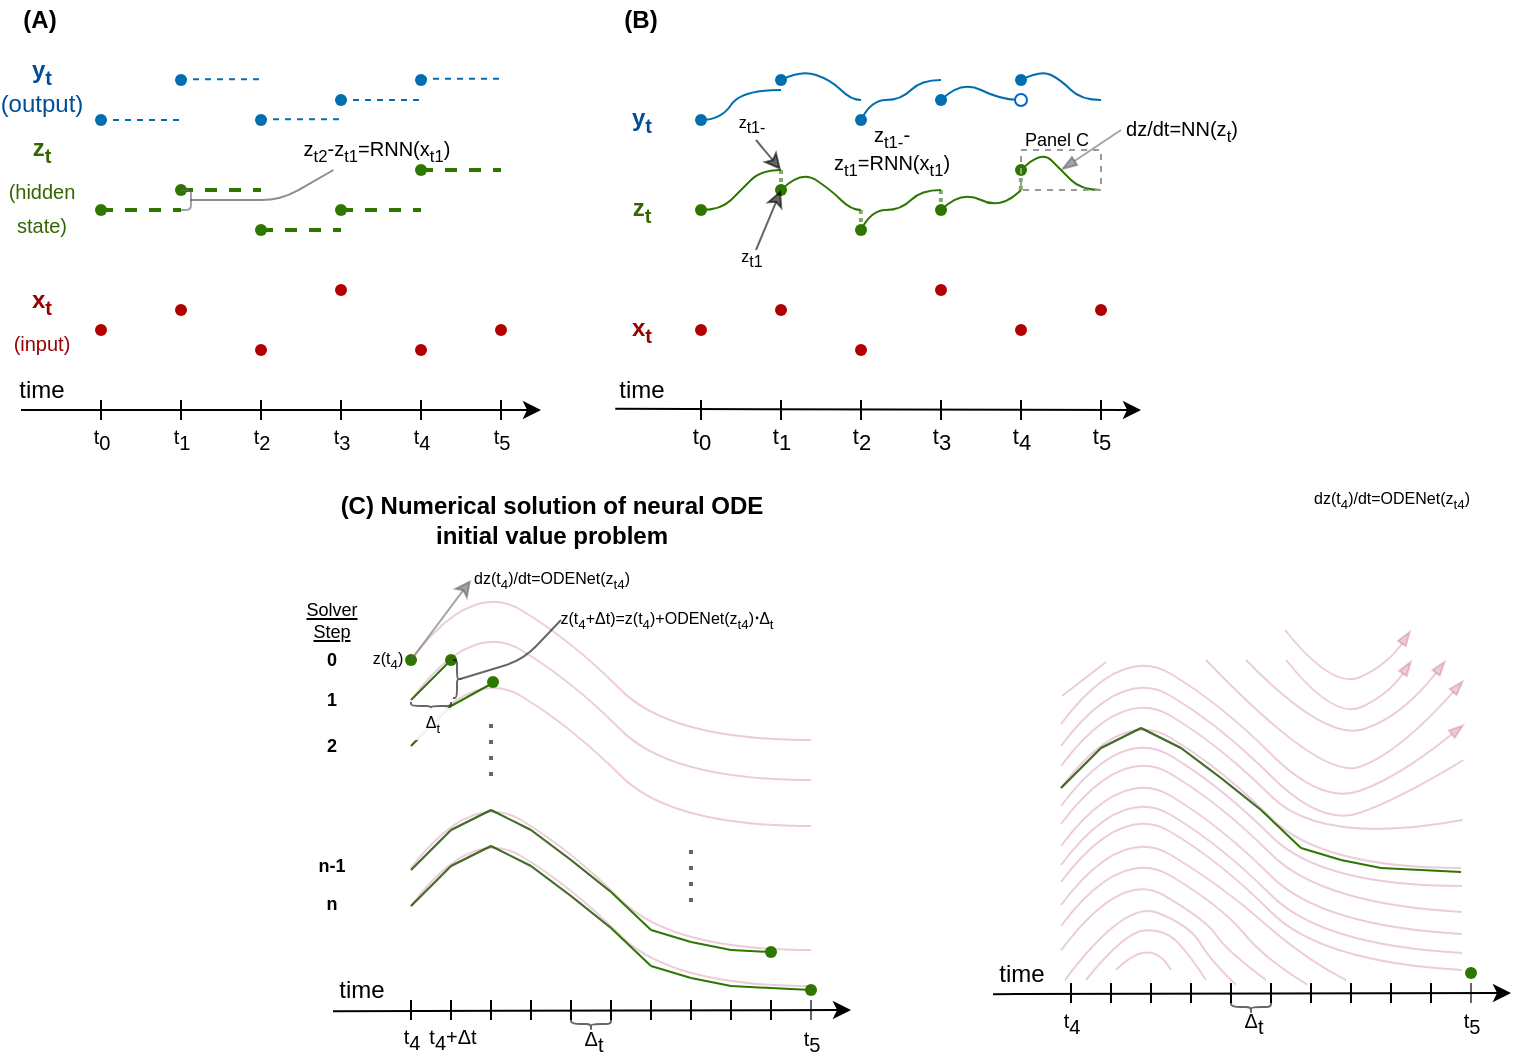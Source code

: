 <mxfile version="15.1.0" type="github">
  <diagram id="jBadv7jzQk303qV6k1zK" name="Page-1">
    <mxGraphModel dx="467" dy="256" grid="1" gridSize="10" guides="1" tooltips="1" connect="1" arrows="1" fold="1" page="1" pageScale="1" pageWidth="850" pageHeight="1100" math="0" shadow="0">
      <root>
        <mxCell id="0" />
        <mxCell id="1" parent="0" />
        <mxCell id="RxjEodVqocuGxgpkdKOe-25" value="" style="endArrow=none;html=1;fontSize=8;fontColor=#000000;strokeWidth=1;fillColor=#60a917;strokeColor=#2D7600;" parent="1" edge="1">
          <mxGeometry width="50" height="50" relative="1" as="geometry">
            <mxPoint x="242.5" y="453" as="sourcePoint" />
            <mxPoint x="262.5" y="442" as="targetPoint" />
          </mxGeometry>
        </mxCell>
        <mxCell id="RxjEodVqocuGxgpkdKOe-24" value="" style="endArrow=none;html=1;fontSize=8;fontColor=#000000;strokeWidth=1;fillColor=#60a917;strokeColor=#2D7600;" parent="1" edge="1">
          <mxGeometry width="50" height="50" relative="1" as="geometry">
            <mxPoint x="222.5" y="473" as="sourcePoint" />
            <mxPoint x="242.5" y="453" as="targetPoint" />
          </mxGeometry>
        </mxCell>
        <mxCell id="R_-WvSaThvEhrNufHfvD-218" value="" style="curved=1;endArrow=none;html=1;fontSize=8;fontColor=#000000;strokeWidth=1;opacity=20;endFill=0;fillColor=#d80073;strokeColor=#A50040;" parent="1" edge="1">
          <mxGeometry width="50" height="50" relative="1" as="geometry">
            <mxPoint x="222.5" y="473" as="sourcePoint" />
            <mxPoint x="422.5" y="513" as="targetPoint" />
            <Array as="points">
              <mxPoint x="252.5" y="433" />
              <mxPoint x="302.5" y="463" />
              <mxPoint x="352.5" y="513" />
            </Array>
          </mxGeometry>
        </mxCell>
        <mxCell id="R_-WvSaThvEhrNufHfvD-186" value="" style="shape=waypoint;sketch=0;fillStyle=solid;size=6;pointerEvents=1;points=[];fillColor=#60a917;resizable=0;rotatable=0;perimeter=centerPerimeter;snapToPoint=1;fontSize=8;fontColor=#ffffff;strokeWidth=1;strokeColor=#2D7600;" parent="1" vertex="1">
          <mxGeometry x="202.5" y="410" width="40" height="40" as="geometry" />
        </mxCell>
        <mxCell id="R_-WvSaThvEhrNufHfvD-189" value="" style="shape=waypoint;sketch=0;fillStyle=solid;size=6;pointerEvents=1;points=[];fillColor=#60a917;resizable=0;rotatable=0;perimeter=centerPerimeter;snapToPoint=1;fontSize=8;fontColor=#ffffff;strokeWidth=1;strokeColor=#2D7600;" parent="1" vertex="1">
          <mxGeometry x="222.5" y="410" width="40" height="40" as="geometry" />
        </mxCell>
        <mxCell id="R_-WvSaThvEhrNufHfvD-1" value="" style="endArrow=classic;html=1;endFill=1;exitX=0.25;exitY=1;exitDx=0;exitDy=0;" parent="1" edge="1">
          <mxGeometry width="50" height="50" relative="1" as="geometry">
            <mxPoint x="27.5" y="305" as="sourcePoint" />
            <mxPoint x="287.5" y="305" as="targetPoint" />
          </mxGeometry>
        </mxCell>
        <mxCell id="R_-WvSaThvEhrNufHfvD-2" value="" style="shape=waypoint;sketch=0;fillStyle=solid;size=6;pointerEvents=1;points=[];fillColor=#e51400;resizable=0;rotatable=0;perimeter=centerPerimeter;snapToPoint=1;strokeColor=#B20000;fontColor=#ffffff;" parent="1" vertex="1">
          <mxGeometry x="47.5" y="245" width="40" height="40" as="geometry" />
        </mxCell>
        <mxCell id="R_-WvSaThvEhrNufHfvD-9" value="" style="line;strokeWidth=1;direction=south;html=1;" parent="1" vertex="1">
          <mxGeometry x="62.5" y="300" width="10" height="10" as="geometry" />
        </mxCell>
        <mxCell id="R_-WvSaThvEhrNufHfvD-11" value="" style="line;strokeWidth=1;direction=south;html=1;" parent="1" vertex="1">
          <mxGeometry x="102.5" y="300" width="10" height="10" as="geometry" />
        </mxCell>
        <mxCell id="R_-WvSaThvEhrNufHfvD-12" value="" style="shape=waypoint;sketch=0;fillStyle=solid;size=6;pointerEvents=1;points=[];fillColor=#e51400;resizable=0;rotatable=0;perimeter=centerPerimeter;snapToPoint=1;strokeColor=#B20000;fontColor=#ffffff;" parent="1" vertex="1">
          <mxGeometry x="87.5" y="235" width="40" height="40" as="geometry" />
        </mxCell>
        <mxCell id="R_-WvSaThvEhrNufHfvD-14" value="" style="line;strokeWidth=1;direction=south;html=1;" parent="1" vertex="1">
          <mxGeometry x="142.5" y="300" width="10" height="10" as="geometry" />
        </mxCell>
        <mxCell id="R_-WvSaThvEhrNufHfvD-15" value="" style="shape=waypoint;sketch=0;fillStyle=solid;size=6;pointerEvents=1;points=[];fillColor=#e51400;resizable=0;rotatable=0;perimeter=centerPerimeter;snapToPoint=1;strokeColor=#B20000;fontColor=#ffffff;" parent="1" vertex="1">
          <mxGeometry x="127.5" y="255" width="40" height="40" as="geometry" />
        </mxCell>
        <mxCell id="R_-WvSaThvEhrNufHfvD-16" value="" style="shape=waypoint;sketch=0;fillStyle=solid;size=6;pointerEvents=1;points=[];fillColor=#e51400;resizable=0;rotatable=0;perimeter=centerPerimeter;snapToPoint=1;strokeColor=#B20000;fontColor=#ffffff;" parent="1" vertex="1">
          <mxGeometry x="167.5" y="225" width="40" height="40" as="geometry" />
        </mxCell>
        <mxCell id="R_-WvSaThvEhrNufHfvD-18" value="" style="shape=waypoint;sketch=0;fillStyle=solid;size=6;pointerEvents=1;points=[];fillColor=#e51400;resizable=0;rotatable=0;perimeter=centerPerimeter;snapToPoint=1;strokeColor=#B20000;fontColor=#ffffff;" parent="1" vertex="1">
          <mxGeometry x="207.5" y="255" width="40" height="40" as="geometry" />
        </mxCell>
        <mxCell id="R_-WvSaThvEhrNufHfvD-20" value="" style="line;strokeWidth=1;direction=south;html=1;" parent="1" vertex="1">
          <mxGeometry x="182.5" y="300" width="10" height="10" as="geometry" />
        </mxCell>
        <mxCell id="R_-WvSaThvEhrNufHfvD-21" value="" style="line;strokeWidth=1;direction=south;html=1;" parent="1" vertex="1">
          <mxGeometry x="222.5" y="300" width="10" height="10" as="geometry" />
        </mxCell>
        <mxCell id="R_-WvSaThvEhrNufHfvD-22" value="" style="line;strokeWidth=1;direction=south;html=1;" parent="1" vertex="1">
          <mxGeometry x="262.5" y="300" width="10" height="10" as="geometry" />
        </mxCell>
        <mxCell id="R_-WvSaThvEhrNufHfvD-26" value="" style="shape=waypoint;sketch=0;fillStyle=solid;size=6;pointerEvents=1;points=[];fillColor=#60a917;resizable=0;rotatable=0;perimeter=centerPerimeter;snapToPoint=1;strokeColor=#2D7600;fontColor=#ffffff;" parent="1" vertex="1">
          <mxGeometry x="47.5" y="185" width="40" height="40" as="geometry" />
        </mxCell>
        <mxCell id="R_-WvSaThvEhrNufHfvD-27" value="" style="shape=waypoint;sketch=0;fillStyle=solid;size=6;pointerEvents=1;points=[];fillColor=#60a917;resizable=0;rotatable=0;perimeter=centerPerimeter;snapToPoint=1;strokeColor=#2D7600;fontColor=#ffffff;" parent="1" vertex="1">
          <mxGeometry x="87.5" y="175" width="40" height="40" as="geometry" />
        </mxCell>
        <mxCell id="R_-WvSaThvEhrNufHfvD-28" value="" style="shape=waypoint;sketch=0;fillStyle=solid;size=6;pointerEvents=1;points=[];fillColor=#60a917;resizable=0;rotatable=0;perimeter=centerPerimeter;snapToPoint=1;strokeColor=#2D7600;fontColor=#ffffff;" parent="1" vertex="1">
          <mxGeometry x="127.5" y="195" width="40" height="40" as="geometry" />
        </mxCell>
        <mxCell id="R_-WvSaThvEhrNufHfvD-29" value="" style="shape=waypoint;sketch=0;fillStyle=solid;size=6;pointerEvents=1;points=[];fillColor=#60a917;resizable=0;rotatable=0;perimeter=centerPerimeter;snapToPoint=1;strokeColor=#2D7600;fontColor=#ffffff;" parent="1" vertex="1">
          <mxGeometry x="167.5" y="185" width="40" height="40" as="geometry" />
        </mxCell>
        <mxCell id="R_-WvSaThvEhrNufHfvD-30" value="" style="shape=waypoint;sketch=0;fillStyle=solid;size=6;pointerEvents=1;points=[];fillColor=#60a917;resizable=0;rotatable=0;perimeter=centerPerimeter;snapToPoint=1;strokeColor=#2D7600;fontColor=#ffffff;" parent="1" vertex="1">
          <mxGeometry x="207.5" y="165" width="40" height="40" as="geometry" />
        </mxCell>
        <mxCell id="R_-WvSaThvEhrNufHfvD-33" value="" style="line;strokeWidth=2;html=1;fillColor=#60a917;strokeColor=#2D7600;fontColor=#ffffff;dashed=1;" parent="1" vertex="1">
          <mxGeometry x="67.5" y="200" width="40" height="10" as="geometry" />
        </mxCell>
        <mxCell id="R_-WvSaThvEhrNufHfvD-34" value="" style="line;strokeWidth=2;html=1;fillColor=#60a917;strokeColor=#2D7600;fontColor=#ffffff;dashed=1;" parent="1" vertex="1">
          <mxGeometry x="107.5" y="190" width="40" height="10" as="geometry" />
        </mxCell>
        <mxCell id="R_-WvSaThvEhrNufHfvD-35" value="" style="line;strokeWidth=2;html=1;fillColor=#60a917;strokeColor=#2D7600;fontColor=#ffffff;dashed=1;" parent="1" vertex="1">
          <mxGeometry x="147.5" y="210" width="40" height="10" as="geometry" />
        </mxCell>
        <mxCell id="R_-WvSaThvEhrNufHfvD-36" value="" style="line;strokeWidth=2;html=1;fillColor=#60a917;strokeColor=#2D7600;fontColor=#ffffff;dashed=1;" parent="1" vertex="1">
          <mxGeometry x="187.5" y="200" width="40" height="10" as="geometry" />
        </mxCell>
        <mxCell id="R_-WvSaThvEhrNufHfvD-37" value="" style="line;strokeWidth=2;html=1;fillColor=#60a917;strokeColor=#2D7600;fontColor=#ffffff;dashed=1;" parent="1" vertex="1">
          <mxGeometry x="227.5" y="180" width="40" height="10" as="geometry" />
        </mxCell>
        <mxCell id="R_-WvSaThvEhrNufHfvD-42" value="" style="shape=waypoint;sketch=0;fillStyle=solid;size=6;pointerEvents=1;points=[];fillColor=#1ba1e2;resizable=0;rotatable=0;perimeter=centerPerimeter;snapToPoint=1;strokeColor=#006EAF;fontColor=#ffffff;" parent="1" vertex="1">
          <mxGeometry x="47.5" y="140" width="40" height="40" as="geometry" />
        </mxCell>
        <mxCell id="R_-WvSaThvEhrNufHfvD-43" value="" style="shape=waypoint;sketch=0;fillStyle=solid;size=6;pointerEvents=1;points=[];fillColor=#1ba1e2;resizable=0;rotatable=0;perimeter=centerPerimeter;snapToPoint=1;strokeColor=#006EAF;fontColor=#ffffff;" parent="1" vertex="1">
          <mxGeometry x="87.5" y="120" width="40" height="40" as="geometry" />
        </mxCell>
        <mxCell id="R_-WvSaThvEhrNufHfvD-44" value="" style="shape=waypoint;sketch=0;fillStyle=solid;size=6;pointerEvents=1;points=[];fillColor=#1ba1e2;resizable=0;rotatable=0;perimeter=centerPerimeter;snapToPoint=1;strokeColor=#006EAF;fontColor=#ffffff;" parent="1" vertex="1">
          <mxGeometry x="127.5" y="140" width="40" height="40" as="geometry" />
        </mxCell>
        <mxCell id="R_-WvSaThvEhrNufHfvD-45" value="" style="shape=waypoint;sketch=0;fillStyle=solid;size=6;pointerEvents=1;points=[];fillColor=#1ba1e2;resizable=0;rotatable=0;perimeter=centerPerimeter;snapToPoint=1;strokeColor=#006EAF;fontColor=#ffffff;" parent="1" vertex="1">
          <mxGeometry x="167.5" y="130" width="40" height="40" as="geometry" />
        </mxCell>
        <mxCell id="R_-WvSaThvEhrNufHfvD-46" value="" style="shape=waypoint;sketch=0;fillStyle=solid;size=6;pointerEvents=1;points=[];fillColor=#1ba1e2;resizable=0;rotatable=0;perimeter=centerPerimeter;snapToPoint=1;strokeColor=#006EAF;fontColor=#ffffff;" parent="1" vertex="1">
          <mxGeometry x="207.5" y="120" width="40" height="40" as="geometry" />
        </mxCell>
        <mxCell id="R_-WvSaThvEhrNufHfvD-50" value="t&lt;sub style=&quot;font-size: 10px;&quot;&gt;0&lt;/sub&gt;" style="text;html=1;strokeColor=none;fillColor=none;align=center;verticalAlign=middle;whiteSpace=wrap;rounded=0;fontSize=10;" parent="1" vertex="1">
          <mxGeometry x="47.5" y="310" width="40" height="20" as="geometry" />
        </mxCell>
        <mxCell id="R_-WvSaThvEhrNufHfvD-51" value="t&lt;sub style=&quot;font-size: 10px;&quot;&gt;1&lt;/sub&gt;" style="text;html=1;strokeColor=none;fillColor=none;align=center;verticalAlign=middle;whiteSpace=wrap;rounded=0;fontSize=10;" parent="1" vertex="1">
          <mxGeometry x="87.5" y="310" width="40" height="20" as="geometry" />
        </mxCell>
        <mxCell id="R_-WvSaThvEhrNufHfvD-52" value="t&lt;sub style=&quot;font-size: 10px;&quot;&gt;2&lt;/sub&gt;" style="text;html=1;strokeColor=none;fillColor=none;align=center;verticalAlign=middle;whiteSpace=wrap;rounded=0;fontSize=10;" parent="1" vertex="1">
          <mxGeometry x="127.5" y="310" width="40" height="20" as="geometry" />
        </mxCell>
        <mxCell id="R_-WvSaThvEhrNufHfvD-53" value="t&lt;sub style=&quot;font-size: 10px;&quot;&gt;3&lt;/sub&gt;" style="text;html=1;strokeColor=none;fillColor=none;align=center;verticalAlign=middle;whiteSpace=wrap;rounded=0;fontSize=10;" parent="1" vertex="1">
          <mxGeometry x="167.5" y="310" width="40" height="20" as="geometry" />
        </mxCell>
        <mxCell id="R_-WvSaThvEhrNufHfvD-54" value="t&lt;sub style=&quot;font-size: 10px;&quot;&gt;4&lt;/sub&gt;" style="text;html=1;strokeColor=none;fillColor=none;align=center;verticalAlign=middle;whiteSpace=wrap;rounded=0;fontSize=10;" parent="1" vertex="1">
          <mxGeometry x="207.5" y="310" width="40" height="20" as="geometry" />
        </mxCell>
        <mxCell id="R_-WvSaThvEhrNufHfvD-55" value="t&lt;sub style=&quot;font-size: 10px;&quot;&gt;5&lt;/sub&gt;" style="text;html=1;strokeColor=none;fillColor=none;align=center;verticalAlign=middle;whiteSpace=wrap;rounded=0;fontSize=10;" parent="1" vertex="1">
          <mxGeometry x="247.5" y="310" width="40" height="20" as="geometry" />
        </mxCell>
        <mxCell id="R_-WvSaThvEhrNufHfvD-57" value="&lt;div&gt;y&lt;sub&gt;t&lt;/sub&gt;&lt;/div&gt;&lt;div&gt;&lt;span style=&quot;font-weight: normal&quot;&gt;(output)&lt;/span&gt;&lt;/div&gt;" style="text;align=center;verticalAlign=middle;rounded=0;fontColor=#004C99;fontStyle=1;spacing=0;whiteSpace=wrap;html=1;" parent="1" vertex="1">
          <mxGeometry x="17.5" y="120" width="40" height="45" as="geometry" />
        </mxCell>
        <mxCell id="R_-WvSaThvEhrNufHfvD-58" value="&lt;div&gt;z&lt;sub&gt;t&lt;/sub&gt;&lt;/div&gt;&lt;div&gt;&lt;sub&gt;&lt;span style=&quot;font-weight: normal&quot;&gt;(hidden state)&lt;/span&gt;&lt;br&gt;&lt;/sub&gt;&lt;/div&gt;" style="text;html=1;align=center;verticalAlign=middle;whiteSpace=wrap;rounded=0;fontColor=#336600;fontStyle=1" parent="1" vertex="1">
          <mxGeometry x="17.5" y="165" width="40" height="55" as="geometry" />
        </mxCell>
        <mxCell id="R_-WvSaThvEhrNufHfvD-59" value="&lt;div&gt;x&lt;sub&gt;t&lt;/sub&gt;&lt;/div&gt;&lt;div&gt;&lt;sub&gt;&lt;span style=&quot;font-weight: normal&quot;&gt;(input)&lt;/span&gt;&lt;br&gt;&lt;/sub&gt;&lt;/div&gt;" style="text;html=1;align=center;verticalAlign=middle;whiteSpace=wrap;rounded=0;fontStyle=1;fontColor=#990000;" parent="1" vertex="1">
          <mxGeometry x="17.5" y="235" width="40" height="50" as="geometry" />
        </mxCell>
        <mxCell id="R_-WvSaThvEhrNufHfvD-63" value="" style="endArrow=none;dashed=1;html=1;fontColor=#000000;exitX=0.582;exitY=0.503;exitDx=0;exitDy=0;exitPerimeter=0;fillColor=#1ba1e2;strokeColor=#006EAF;" parent="1" source="R_-WvSaThvEhrNufHfvD-42" edge="1">
          <mxGeometry width="50" height="50" relative="1" as="geometry">
            <mxPoint x="167.5" y="185" as="sourcePoint" />
            <mxPoint x="107.5" y="160" as="targetPoint" />
          </mxGeometry>
        </mxCell>
        <mxCell id="R_-WvSaThvEhrNufHfvD-64" value="" style="endArrow=none;dashed=1;html=1;fontColor=#000000;exitX=0.582;exitY=0.503;exitDx=0;exitDy=0;exitPerimeter=0;fillColor=#1ba1e2;strokeColor=#006EAF;" parent="1" edge="1">
          <mxGeometry width="50" height="50" relative="1" as="geometry">
            <mxPoint x="107.5" y="139.67" as="sourcePoint" />
            <mxPoint x="147.5" y="139.67" as="targetPoint" />
          </mxGeometry>
        </mxCell>
        <mxCell id="R_-WvSaThvEhrNufHfvD-65" value="" style="endArrow=none;dashed=1;html=1;fontColor=#000000;exitX=0.582;exitY=0.503;exitDx=0;exitDy=0;exitPerimeter=0;fillColor=#1ba1e2;strokeColor=#006EAF;" parent="1" edge="1">
          <mxGeometry width="50" height="50" relative="1" as="geometry">
            <mxPoint x="147.5" y="159.67" as="sourcePoint" />
            <mxPoint x="187.5" y="159.67" as="targetPoint" />
          </mxGeometry>
        </mxCell>
        <mxCell id="R_-WvSaThvEhrNufHfvD-67" value="" style="endArrow=none;dashed=1;html=1;fontColor=#000000;exitX=0.582;exitY=0.503;exitDx=0;exitDy=0;exitPerimeter=0;fillColor=#1ba1e2;strokeColor=#006EAF;" parent="1" edge="1">
          <mxGeometry width="50" height="50" relative="1" as="geometry">
            <mxPoint x="187.5" y="150.0" as="sourcePoint" />
            <mxPoint x="227.5" y="150.0" as="targetPoint" />
          </mxGeometry>
        </mxCell>
        <mxCell id="R_-WvSaThvEhrNufHfvD-68" value="" style="endArrow=none;dashed=1;html=1;fontColor=#000000;exitX=0.582;exitY=0.503;exitDx=0;exitDy=0;exitPerimeter=0;fillColor=#1ba1e2;strokeColor=#006EAF;" parent="1" edge="1">
          <mxGeometry width="50" height="50" relative="1" as="geometry">
            <mxPoint x="227.5" y="139.43" as="sourcePoint" />
            <mxPoint x="267.5" y="139.43" as="targetPoint" />
          </mxGeometry>
        </mxCell>
        <mxCell id="R_-WvSaThvEhrNufHfvD-70" value="" style="endArrow=classic;html=1;endFill=1;exitX=0.178;exitY=0.97;exitDx=0;exitDy=0;exitPerimeter=0;" parent="1" source="R_-WvSaThvEhrNufHfvD-112" edge="1">
          <mxGeometry width="50" height="50" relative="1" as="geometry">
            <mxPoint x="347.5" y="305" as="sourcePoint" />
            <mxPoint x="587.5" y="305" as="targetPoint" />
          </mxGeometry>
        </mxCell>
        <mxCell id="R_-WvSaThvEhrNufHfvD-71" value="" style="shape=waypoint;sketch=0;fillStyle=solid;size=6;pointerEvents=1;points=[];fillColor=#e51400;resizable=0;rotatable=0;perimeter=centerPerimeter;snapToPoint=1;strokeColor=#B20000;fontColor=#ffffff;" parent="1" vertex="1">
          <mxGeometry x="347.5" y="245" width="40" height="40" as="geometry" />
        </mxCell>
        <mxCell id="R_-WvSaThvEhrNufHfvD-72" value="" style="line;strokeWidth=1;direction=south;html=1;" parent="1" vertex="1">
          <mxGeometry x="362.5" y="300" width="10" height="10" as="geometry" />
        </mxCell>
        <mxCell id="R_-WvSaThvEhrNufHfvD-73" value="" style="line;strokeWidth=1;direction=south;html=1;" parent="1" vertex="1">
          <mxGeometry x="402.5" y="300" width="10" height="10" as="geometry" />
        </mxCell>
        <mxCell id="R_-WvSaThvEhrNufHfvD-74" value="" style="shape=waypoint;sketch=0;fillStyle=solid;size=6;pointerEvents=1;points=[];fillColor=#e51400;resizable=0;rotatable=0;perimeter=centerPerimeter;snapToPoint=1;strokeColor=#B20000;fontColor=#ffffff;" parent="1" vertex="1">
          <mxGeometry x="387.5" y="235" width="40" height="40" as="geometry" />
        </mxCell>
        <mxCell id="R_-WvSaThvEhrNufHfvD-75" value="" style="line;strokeWidth=1;direction=south;html=1;" parent="1" vertex="1">
          <mxGeometry x="442.5" y="300" width="10" height="10" as="geometry" />
        </mxCell>
        <mxCell id="R_-WvSaThvEhrNufHfvD-76" value="" style="shape=waypoint;sketch=0;fillStyle=solid;size=6;pointerEvents=1;points=[];fillColor=#e51400;resizable=0;rotatable=0;perimeter=centerPerimeter;snapToPoint=1;strokeColor=#B20000;fontColor=#ffffff;" parent="1" vertex="1">
          <mxGeometry x="427.5" y="255" width="40" height="40" as="geometry" />
        </mxCell>
        <mxCell id="R_-WvSaThvEhrNufHfvD-77" value="" style="shape=waypoint;sketch=0;fillStyle=solid;size=6;pointerEvents=1;points=[];fillColor=#e51400;resizable=0;rotatable=0;perimeter=centerPerimeter;snapToPoint=1;strokeColor=#B20000;fontColor=#ffffff;" parent="1" vertex="1">
          <mxGeometry x="467.5" y="225" width="40" height="40" as="geometry" />
        </mxCell>
        <mxCell id="R_-WvSaThvEhrNufHfvD-78" value="" style="shape=waypoint;sketch=0;fillStyle=solid;size=6;pointerEvents=1;points=[];fillColor=#e51400;resizable=0;rotatable=0;perimeter=centerPerimeter;snapToPoint=1;strokeColor=#B20000;fontColor=#ffffff;" parent="1" vertex="1">
          <mxGeometry x="507.5" y="245" width="40" height="40" as="geometry" />
        </mxCell>
        <mxCell id="R_-WvSaThvEhrNufHfvD-79" value="" style="line;strokeWidth=1;direction=south;html=1;" parent="1" vertex="1">
          <mxGeometry x="482.5" y="300" width="10" height="10" as="geometry" />
        </mxCell>
        <mxCell id="R_-WvSaThvEhrNufHfvD-80" value="" style="line;strokeWidth=1;direction=south;html=1;" parent="1" vertex="1">
          <mxGeometry x="522.5" y="300" width="10" height="10" as="geometry" />
        </mxCell>
        <mxCell id="R_-WvSaThvEhrNufHfvD-81" value="" style="line;strokeWidth=1;direction=south;html=1;" parent="1" vertex="1">
          <mxGeometry x="562.5" y="300" width="10" height="10" as="geometry" />
        </mxCell>
        <mxCell id="R_-WvSaThvEhrNufHfvD-82" value="" style="shape=waypoint;sketch=0;fillStyle=solid;size=6;pointerEvents=1;points=[];fillColor=#e51400;resizable=0;rotatable=0;perimeter=centerPerimeter;snapToPoint=1;strokeColor=#B20000;fontColor=#ffffff;" parent="1" vertex="1">
          <mxGeometry x="547.5" y="235" width="40" height="40" as="geometry" />
        </mxCell>
        <mxCell id="R_-WvSaThvEhrNufHfvD-84" value="" style="shape=waypoint;sketch=0;fillStyle=solid;size=6;pointerEvents=1;points=[];fillColor=#60a917;resizable=0;rotatable=0;perimeter=centerPerimeter;snapToPoint=1;strokeColor=#2D7600;fontColor=#ffffff;" parent="1" vertex="1">
          <mxGeometry x="347.5" y="185" width="40" height="40" as="geometry" />
        </mxCell>
        <mxCell id="R_-WvSaThvEhrNufHfvD-85" value="" style="shape=waypoint;sketch=0;fillStyle=solid;size=6;pointerEvents=1;points=[];fillColor=#60a917;resizable=0;rotatable=0;perimeter=centerPerimeter;snapToPoint=1;strokeColor=#2D7600;fontColor=#ffffff;" parent="1" vertex="1">
          <mxGeometry x="387.5" y="175" width="40" height="40" as="geometry" />
        </mxCell>
        <mxCell id="R_-WvSaThvEhrNufHfvD-86" value="" style="shape=waypoint;sketch=0;fillStyle=solid;size=6;pointerEvents=1;points=[];fillColor=#60a917;resizable=0;rotatable=0;perimeter=centerPerimeter;snapToPoint=1;strokeColor=#2D7600;fontColor=#ffffff;" parent="1" vertex="1">
          <mxGeometry x="427.5" y="195" width="40" height="40" as="geometry" />
        </mxCell>
        <mxCell id="R_-WvSaThvEhrNufHfvD-87" value="" style="shape=waypoint;sketch=0;fillStyle=solid;size=6;pointerEvents=1;points=[];fillColor=#60a917;resizable=0;rotatable=0;perimeter=centerPerimeter;snapToPoint=1;strokeColor=#2D7600;fontColor=#ffffff;" parent="1" vertex="1">
          <mxGeometry x="467.5" y="185" width="40" height="40" as="geometry" />
        </mxCell>
        <mxCell id="R_-WvSaThvEhrNufHfvD-88" value="" style="shape=waypoint;sketch=0;fillStyle=solid;size=6;pointerEvents=1;points=[];fillColor=#60a917;resizable=0;rotatable=0;perimeter=centerPerimeter;snapToPoint=1;strokeColor=#2D7600;fontColor=#ffffff;" parent="1" vertex="1">
          <mxGeometry x="507.5" y="165" width="40" height="40" as="geometry" />
        </mxCell>
        <mxCell id="R_-WvSaThvEhrNufHfvD-96" value="" style="shape=waypoint;sketch=0;fillStyle=solid;size=6;pointerEvents=1;points=[];fillColor=#1ba1e2;resizable=0;rotatable=0;perimeter=centerPerimeter;snapToPoint=1;strokeColor=#006EAF;fontColor=#ffffff;" parent="1" vertex="1">
          <mxGeometry x="347.5" y="140" width="40" height="40" as="geometry" />
        </mxCell>
        <mxCell id="R_-WvSaThvEhrNufHfvD-98" value="" style="shape=waypoint;sketch=0;fillStyle=solid;size=6;pointerEvents=1;points=[];fillColor=#1ba1e2;resizable=0;rotatable=0;perimeter=centerPerimeter;snapToPoint=1;strokeColor=#006EAF;fontColor=#ffffff;" parent="1" vertex="1">
          <mxGeometry x="427.5" y="140" width="40" height="40" as="geometry" />
        </mxCell>
        <mxCell id="R_-WvSaThvEhrNufHfvD-102" value="t&lt;sub style=&quot;font-size: 11px;&quot;&gt;0&lt;/sub&gt;" style="text;html=1;strokeColor=none;fillColor=none;align=center;verticalAlign=middle;whiteSpace=wrap;rounded=0;fontSize=11;" parent="1" vertex="1">
          <mxGeometry x="347.5" y="310" width="40" height="20" as="geometry" />
        </mxCell>
        <mxCell id="R_-WvSaThvEhrNufHfvD-103" value="t&lt;sub style=&quot;font-size: 11px;&quot;&gt;1&lt;/sub&gt;" style="text;html=1;strokeColor=none;fillColor=none;align=center;verticalAlign=middle;whiteSpace=wrap;rounded=0;fontSize=11;" parent="1" vertex="1">
          <mxGeometry x="387.5" y="310" width="40" height="20" as="geometry" />
        </mxCell>
        <mxCell id="R_-WvSaThvEhrNufHfvD-104" value="t&lt;sub style=&quot;font-size: 11px;&quot;&gt;2&lt;/sub&gt;" style="text;html=1;strokeColor=none;fillColor=none;align=center;verticalAlign=middle;whiteSpace=wrap;rounded=0;fontSize=11;" parent="1" vertex="1">
          <mxGeometry x="427.5" y="310" width="40" height="20" as="geometry" />
        </mxCell>
        <mxCell id="R_-WvSaThvEhrNufHfvD-105" value="t&lt;sub style=&quot;font-size: 11px;&quot;&gt;3&lt;/sub&gt;" style="text;html=1;strokeColor=none;fillColor=none;align=center;verticalAlign=middle;whiteSpace=wrap;rounded=0;fontSize=11;" parent="1" vertex="1">
          <mxGeometry x="467.5" y="310" width="40" height="20" as="geometry" />
        </mxCell>
        <mxCell id="R_-WvSaThvEhrNufHfvD-106" value="t&lt;sub style=&quot;font-size: 11px;&quot;&gt;4&lt;/sub&gt;" style="text;html=1;strokeColor=none;fillColor=none;align=center;verticalAlign=middle;whiteSpace=wrap;rounded=0;fontSize=11;" parent="1" vertex="1">
          <mxGeometry x="507.5" y="310" width="40" height="20" as="geometry" />
        </mxCell>
        <mxCell id="R_-WvSaThvEhrNufHfvD-107" value="t&lt;sub style=&quot;font-size: 11px;&quot;&gt;5&lt;/sub&gt;" style="text;html=1;strokeColor=none;fillColor=none;align=center;verticalAlign=middle;whiteSpace=wrap;rounded=0;fontSize=11;" parent="1" vertex="1">
          <mxGeometry x="547.5" y="310" width="40" height="20" as="geometry" />
        </mxCell>
        <mxCell id="R_-WvSaThvEhrNufHfvD-109" value="y&lt;sub&gt;t&lt;/sub&gt;" style="text;html=1;align=center;verticalAlign=middle;whiteSpace=wrap;rounded=0;fontColor=#004C99;fontStyle=1" parent="1" vertex="1">
          <mxGeometry x="317.5" y="150" width="40" height="20" as="geometry" />
        </mxCell>
        <mxCell id="R_-WvSaThvEhrNufHfvD-110" value="z&lt;sub&gt;t&lt;/sub&gt;" style="text;html=1;align=center;verticalAlign=middle;whiteSpace=wrap;rounded=0;fontColor=#336600;fontStyle=1" parent="1" vertex="1">
          <mxGeometry x="317.5" y="195" width="40" height="20" as="geometry" />
        </mxCell>
        <mxCell id="R_-WvSaThvEhrNufHfvD-111" value="x&lt;sub&gt;t&lt;/sub&gt;" style="text;html=1;align=center;verticalAlign=middle;whiteSpace=wrap;rounded=0;fontStyle=1;fontColor=#990000;" parent="1" vertex="1">
          <mxGeometry x="317.5" y="255" width="40" height="20" as="geometry" />
        </mxCell>
        <mxCell id="R_-WvSaThvEhrNufHfvD-112" value="time" style="text;html=1;strokeColor=none;fillColor=none;align=center;verticalAlign=middle;whiteSpace=wrap;rounded=0;" parent="1" vertex="1">
          <mxGeometry x="317.5" y="285" width="40" height="20" as="geometry" />
        </mxCell>
        <mxCell id="R_-WvSaThvEhrNufHfvD-119" value="" style="shape=waypoint;sketch=0;fillStyle=solid;size=6;pointerEvents=1;points=[];fillColor=#e51400;resizable=0;rotatable=0;perimeter=centerPerimeter;snapToPoint=1;strokeColor=#B20000;fontColor=#ffffff;" parent="1" vertex="1">
          <mxGeometry x="247.5" y="245" width="40" height="40" as="geometry" />
        </mxCell>
        <mxCell id="R_-WvSaThvEhrNufHfvD-120" value="" style="endArrow=none;dashed=1;html=1;fontColor=#000000;exitX=0.582;exitY=0.503;exitDx=0;exitDy=0;exitPerimeter=0;fillColor=#1ba1e2;strokeColor=#006EAF;" parent="1" edge="1">
          <mxGeometry width="50" height="50" relative="1" as="geometry">
            <mxPoint x="487.5" y="150" as="sourcePoint" />
            <mxPoint x="487.5" y="150" as="targetPoint" />
          </mxGeometry>
        </mxCell>
        <mxCell id="R_-WvSaThvEhrNufHfvD-129" value="" style="curved=1;endArrow=none;html=1;fontColor=#000000;endFill=0;fillColor=#60a917;strokeColor=#2D7600;" parent="1" edge="1">
          <mxGeometry width="50" height="50" relative="1" as="geometry">
            <mxPoint x="367.5" y="205" as="sourcePoint" />
            <mxPoint x="407.5" y="185" as="targetPoint" />
            <Array as="points">
              <mxPoint x="377.5" y="205" />
              <mxPoint x="387.5" y="195" />
              <mxPoint x="397.5" y="185" />
            </Array>
          </mxGeometry>
        </mxCell>
        <mxCell id="R_-WvSaThvEhrNufHfvD-131" value="" style="curved=1;endArrow=none;html=1;fontColor=#000000;endFill=0;fillColor=#60a917;strokeColor=#2D7600;" parent="1" edge="1">
          <mxGeometry width="50" height="50" relative="1" as="geometry">
            <mxPoint x="447.5" y="215" as="sourcePoint" />
            <mxPoint x="487.5" y="195" as="targetPoint" />
            <Array as="points">
              <mxPoint x="452.5" y="205" />
              <mxPoint x="467.5" y="205" />
              <mxPoint x="477.5" y="195" />
            </Array>
          </mxGeometry>
        </mxCell>
        <mxCell id="R_-WvSaThvEhrNufHfvD-134" value="" style="curved=1;endArrow=none;html=1;fontColor=#000000;endFill=0;fillColor=#60a917;strokeColor=#2D7600;" parent="1" edge="1">
          <mxGeometry width="50" height="50" relative="1" as="geometry">
            <mxPoint x="527.5" y="185" as="sourcePoint" />
            <mxPoint x="567.5" y="195" as="targetPoint" />
            <Array as="points">
              <mxPoint x="537.5" y="175" />
              <mxPoint x="547.5" y="185" />
              <mxPoint x="557.5" y="195" />
            </Array>
          </mxGeometry>
        </mxCell>
        <mxCell id="R_-WvSaThvEhrNufHfvD-136" value="" style="curved=1;endArrow=none;html=1;fontColor=#000000;endFill=0;exitX=0.549;exitY=0.511;exitDx=0;exitDy=0;exitPerimeter=0;fillColor=#60a917;strokeColor=#2D7600;" parent="1" edge="1">
          <mxGeometry width="50" height="50" relative="1" as="geometry">
            <mxPoint x="407.5" y="195" as="sourcePoint" />
            <mxPoint x="447.5" y="205" as="targetPoint" />
            <Array as="points">
              <mxPoint x="417.5" y="185" />
              <mxPoint x="432.5" y="195" />
              <mxPoint x="442.5" y="205" />
            </Array>
          </mxGeometry>
        </mxCell>
        <mxCell id="R_-WvSaThvEhrNufHfvD-137" value="" style="curved=1;endArrow=none;html=1;fontColor=#000000;endFill=0;exitX=0.549;exitY=0.511;exitDx=0;exitDy=0;exitPerimeter=0;fillColor=#60a917;strokeColor=#2D7600;" parent="1" edge="1">
          <mxGeometry width="50" height="50" relative="1" as="geometry">
            <mxPoint x="487.5" y="205" as="sourcePoint" />
            <mxPoint x="527.5" y="195" as="targetPoint" />
            <Array as="points">
              <mxPoint x="497.5" y="195" />
              <mxPoint x="517.5" y="205" />
            </Array>
          </mxGeometry>
        </mxCell>
        <mxCell id="R_-WvSaThvEhrNufHfvD-140" value="" style="curved=1;endArrow=none;html=1;fontColor=#000000;endFill=0;fillColor=#1ba1e2;strokeColor=#006EAF;" parent="1" edge="1">
          <mxGeometry width="50" height="50" relative="1" as="geometry">
            <mxPoint x="367.5" y="160" as="sourcePoint" />
            <mxPoint x="407.5" y="145" as="targetPoint" />
            <Array as="points">
              <mxPoint x="377.5" y="160" />
              <mxPoint x="387.5" y="145" />
            </Array>
          </mxGeometry>
        </mxCell>
        <mxCell id="R_-WvSaThvEhrNufHfvD-142" value="" style="curved=1;endArrow=none;html=1;fontColor=#000000;endFill=0;exitDx=0;exitDy=0;exitPerimeter=0;fillColor=#1ba1e2;strokeColor=#006EAF;startArrow=none;" parent="1" source="R_-WvSaThvEhrNufHfvD-97" edge="1">
          <mxGeometry width="50" height="50" relative="1" as="geometry">
            <mxPoint x="407.5" y="140" as="sourcePoint" />
            <mxPoint x="447.5" y="150" as="targetPoint" />
            <Array as="points">
              <mxPoint x="417.5" y="135" />
              <mxPoint x="432.5" y="140" />
              <mxPoint x="442.5" y="150" />
            </Array>
          </mxGeometry>
        </mxCell>
        <mxCell id="R_-WvSaThvEhrNufHfvD-143" value="" style="curved=1;endArrow=none;html=1;fontColor=#000000;endFill=0;fillColor=#1ba1e2;strokeColor=#006EAF;" parent="1" edge="1">
          <mxGeometry width="50" height="50" relative="1" as="geometry">
            <mxPoint x="447.5" y="160" as="sourcePoint" />
            <mxPoint x="487.5" y="140" as="targetPoint" />
            <Array as="points">
              <mxPoint x="452.5" y="150" />
              <mxPoint x="467.5" y="150" />
              <mxPoint x="477.5" y="140" />
            </Array>
          </mxGeometry>
        </mxCell>
        <mxCell id="R_-WvSaThvEhrNufHfvD-144" value="" style="curved=1;endArrow=none;html=1;fontColor=#000000;endFill=0;exitX=0.549;exitY=0.511;exitDx=0;exitDy=0;exitPerimeter=0;fillColor=#1ba1e2;strokeColor=#006EAF;" parent="1" edge="1">
          <mxGeometry width="50" height="50" relative="1" as="geometry">
            <mxPoint x="487.5" y="150" as="sourcePoint" />
            <mxPoint x="527.5" y="150" as="targetPoint" />
            <Array as="points">
              <mxPoint x="497.5" y="140" />
              <mxPoint x="517.5" y="150" />
            </Array>
          </mxGeometry>
        </mxCell>
        <mxCell id="R_-WvSaThvEhrNufHfvD-145" value="" style="curved=1;endArrow=none;html=1;fontColor=#000000;endFill=0;fillColor=#1ba1e2;strokeColor=#006EAF;" parent="1" edge="1">
          <mxGeometry width="50" height="50" relative="1" as="geometry">
            <mxPoint x="527.5" y="140" as="sourcePoint" />
            <mxPoint x="567.5" y="150" as="targetPoint" />
            <Array as="points">
              <mxPoint x="537.5" y="135" />
              <mxPoint x="547.5" y="140" />
              <mxPoint x="557.5" y="150" />
            </Array>
          </mxGeometry>
        </mxCell>
        <mxCell id="R_-WvSaThvEhrNufHfvD-97" value="" style="shape=waypoint;sketch=0;fillStyle=solid;size=6;pointerEvents=1;points=[];fillColor=#1ba1e2;resizable=0;rotatable=0;perimeter=centerPerimeter;snapToPoint=1;strokeColor=#006EAF;fontColor=#ffffff;" parent="1" vertex="1">
          <mxGeometry x="387.5" y="120" width="40" height="40" as="geometry" />
        </mxCell>
        <mxCell id="R_-WvSaThvEhrNufHfvD-146" value="" style="curved=1;endArrow=none;html=1;fontColor=#000000;endFill=0;exitX=0.549;exitY=0.511;exitDx=0;exitDy=0;exitPerimeter=0;fillColor=#1ba1e2;strokeColor=#006EAF;" parent="1" target="R_-WvSaThvEhrNufHfvD-97" edge="1">
          <mxGeometry width="50" height="50" relative="1" as="geometry">
            <mxPoint x="407.5" y="140" as="sourcePoint" />
            <mxPoint x="447.5" y="150" as="targetPoint" />
            <Array as="points" />
          </mxGeometry>
        </mxCell>
        <mxCell id="R_-WvSaThvEhrNufHfvD-148" value="" style="shape=waypoint;sketch=0;fillStyle=solid;size=6;pointerEvents=1;points=[];fillColor=#1ba1e2;resizable=0;rotatable=0;perimeter=centerPerimeter;snapToPoint=1;strokeColor=#006EAF;fontColor=#ffffff;" parent="1" vertex="1">
          <mxGeometry x="467.5" y="130" width="40" height="40" as="geometry" />
        </mxCell>
        <mxCell id="R_-WvSaThvEhrNufHfvD-149" value="" style="shape=waypoint;sketch=0;fillStyle=solid;size=6;pointerEvents=1;points=[];fillColor=#1ba1e2;resizable=0;rotatable=0;perimeter=centerPerimeter;snapToPoint=1;strokeColor=#006EAF;fontColor=#ffffff;" parent="1" vertex="1">
          <mxGeometry x="507.5" y="120" width="40" height="40" as="geometry" />
        </mxCell>
        <mxCell id="R_-WvSaThvEhrNufHfvD-151" value="" style="endArrow=blockThin;html=1;fontColor=#000000;fillColor=#f5f5f5;strokeColor=#666666;gradientColor=#b3b3b3;opacity=60;endFill=1;" parent="1" edge="1">
          <mxGeometry width="50" height="50" relative="1" as="geometry">
            <mxPoint x="577.5" y="165" as="sourcePoint" />
            <mxPoint x="547.5" y="185" as="targetPoint" />
            <Array as="points" />
          </mxGeometry>
        </mxCell>
        <mxCell id="R_-WvSaThvEhrNufHfvD-152" value="dz/dt=NN(z&lt;sub&gt;t&lt;/sub&gt;)" style="text;html=1;strokeColor=none;fillColor=none;align=center;verticalAlign=middle;whiteSpace=wrap;rounded=0;dashed=1;fontColor=#000000;fontSize=10;" parent="1" vertex="1">
          <mxGeometry x="572.5" y="155" width="70" height="20" as="geometry" />
        </mxCell>
        <mxCell id="R_-WvSaThvEhrNufHfvD-153" value="" style="endArrow=none;dashed=1;html=1;dashPattern=1 1;strokeWidth=2;fontColor=#000000;opacity=60;fillColor=#60a917;strokeColor=#2D7600;" parent="1" target="R_-WvSaThvEhrNufHfvD-85" edge="1">
          <mxGeometry width="50" height="50" relative="1" as="geometry">
            <mxPoint x="407.5" y="185" as="sourcePoint" />
            <mxPoint x="487.5" y="145" as="targetPoint" />
          </mxGeometry>
        </mxCell>
        <mxCell id="R_-WvSaThvEhrNufHfvD-155" value="" style="endArrow=none;dashed=1;html=1;dashPattern=1 1;strokeWidth=2;fontColor=#000000;opacity=60;fillColor=#60a917;strokeColor=#2D7600;" parent="1" edge="1">
          <mxGeometry width="50" height="50" relative="1" as="geometry">
            <mxPoint x="447.42" y="205" as="sourcePoint" />
            <mxPoint x="447.42" y="215" as="targetPoint" />
          </mxGeometry>
        </mxCell>
        <mxCell id="R_-WvSaThvEhrNufHfvD-156" value="" style="endArrow=none;dashed=1;html=1;dashPattern=1 1;strokeWidth=2;fontColor=#000000;opacity=60;fillColor=#60a917;strokeColor=#2D7600;" parent="1" edge="1">
          <mxGeometry width="50" height="50" relative="1" as="geometry">
            <mxPoint x="487.42" y="195" as="sourcePoint" />
            <mxPoint x="487.42" y="205" as="targetPoint" />
          </mxGeometry>
        </mxCell>
        <mxCell id="R_-WvSaThvEhrNufHfvD-157" value="" style="endArrow=none;dashed=1;html=1;dashPattern=1 1;strokeWidth=2;fontColor=#000000;opacity=60;fillColor=#60a917;strokeColor=#2D7600;" parent="1" edge="1">
          <mxGeometry width="50" height="50" relative="1" as="geometry">
            <mxPoint x="527.42" y="185" as="sourcePoint" />
            <mxPoint x="527.42" y="195" as="targetPoint" />
          </mxGeometry>
        </mxCell>
        <mxCell id="R_-WvSaThvEhrNufHfvD-159" value="z&lt;sub&gt;t1-&lt;/sub&gt;-z&lt;sub&gt;t1&lt;/sub&gt;=RNN(x&lt;sub&gt;t1&lt;/sub&gt;)" style="text;html=1;strokeColor=none;fillColor=none;align=center;verticalAlign=middle;whiteSpace=wrap;rounded=0;dashed=1;fontColor=#000000;fontSize=10;" parent="1" vertex="1">
          <mxGeometry x="427.5" y="165" width="70" height="20" as="geometry" />
        </mxCell>
        <mxCell id="R_-WvSaThvEhrNufHfvD-161" value="" style="endArrow=none;html=1;fontColor=#000000;fillColor=#647687;strokeColor=#314354;opacity=60;strokeWidth=1;endFill=0;exitX=0.25;exitY=1;exitDx=0;exitDy=0;entryX=0.1;entryY=0.5;entryDx=0;entryDy=0;entryPerimeter=0;" parent="1" source="R_-WvSaThvEhrNufHfvD-162" target="R_-WvSaThvEhrNufHfvD-169" edge="1">
          <mxGeometry width="50" height="50" relative="1" as="geometry">
            <mxPoint x="187.5" y="170" as="sourcePoint" />
            <mxPoint x="147.5" y="205" as="targetPoint" />
            <Array as="points">
              <mxPoint x="157.5" y="200" />
            </Array>
          </mxGeometry>
        </mxCell>
        <mxCell id="R_-WvSaThvEhrNufHfvD-162" value="&lt;div&gt;z&lt;sub&gt;t2&lt;/sub&gt;-z&lt;sub&gt;t1&lt;/sub&gt;=RNN(x&lt;sub&gt;t1&lt;/sub&gt;)&lt;/div&gt;" style="text;html=1;strokeColor=none;fillColor=none;align=center;verticalAlign=middle;whiteSpace=wrap;rounded=0;dashed=1;fontColor=#000000;fontSize=10;" parent="1" vertex="1">
          <mxGeometry x="162.5" y="165" width="85" height="20" as="geometry" />
        </mxCell>
        <mxCell id="R_-WvSaThvEhrNufHfvD-163" value="z&lt;sub style=&quot;font-size: 8px;&quot;&gt;t1-&lt;/sub&gt;" style="text;html=1;strokeColor=none;fillColor=none;align=center;verticalAlign=middle;whiteSpace=wrap;rounded=0;dashed=1;fontSize=8;fontColor=#000000;" parent="1" vertex="1">
          <mxGeometry x="387.5" y="155" width="10" height="15" as="geometry" />
        </mxCell>
        <mxCell id="R_-WvSaThvEhrNufHfvD-164" value="z&lt;sub style=&quot;font-size: 8px;&quot;&gt;t1&lt;/sub&gt;" style="text;html=1;strokeColor=none;fillColor=none;align=center;verticalAlign=middle;whiteSpace=wrap;rounded=0;dashed=1;fontSize=8;fontColor=#000000;" parent="1" vertex="1">
          <mxGeometry x="387.5" y="225" width="10" height="10" as="geometry" />
        </mxCell>
        <mxCell id="R_-WvSaThvEhrNufHfvD-166" value="" style="endArrow=classic;html=1;fontSize=8;fontColor=#000000;strokeWidth=1;opacity=60;exitX=0.75;exitY=1;exitDx=0;exitDy=0;" parent="1" source="R_-WvSaThvEhrNufHfvD-163" edge="1">
          <mxGeometry width="50" height="50" relative="1" as="geometry">
            <mxPoint x="397.5" y="175" as="sourcePoint" />
            <mxPoint x="407.5" y="185" as="targetPoint" />
          </mxGeometry>
        </mxCell>
        <mxCell id="R_-WvSaThvEhrNufHfvD-167" value="" style="endArrow=classic;html=1;fontSize=8;fontColor=#000000;strokeWidth=1;opacity=60;exitX=0.75;exitY=0;exitDx=0;exitDy=0;" parent="1" source="R_-WvSaThvEhrNufHfvD-164" edge="1">
          <mxGeometry width="50" height="50" relative="1" as="geometry">
            <mxPoint x="367.5" y="205" as="sourcePoint" />
            <mxPoint x="407.5" y="195" as="targetPoint" />
          </mxGeometry>
        </mxCell>
        <mxCell id="R_-WvSaThvEhrNufHfvD-169" value="" style="shape=curlyBracket;whiteSpace=wrap;html=1;rounded=1;fontSize=8;fontColor=#333333;strokeWidth=1;rotation=-180;fillColor=#f5f5f5;strokeColor=#666666;size=0;opacity=60;" parent="1" vertex="1">
          <mxGeometry x="107.5" y="195" width="5" height="10" as="geometry" />
        </mxCell>
        <mxCell id="R_-WvSaThvEhrNufHfvD-174" value="" style="curved=1;endArrow=none;html=1;fontSize=8;fontColor=#000000;strokeWidth=1;opacity=20;endFill=0;fillColor=#d80073;strokeColor=#A50040;textOpacity=50;" parent="1" edge="1">
          <mxGeometry width="50" height="50" relative="1" as="geometry">
            <mxPoint x="222.5" y="430" as="sourcePoint" />
            <mxPoint x="422.5" y="470" as="targetPoint" />
            <Array as="points">
              <mxPoint x="252.5" y="390" />
              <mxPoint x="302.5" y="420" />
              <mxPoint x="352.5" y="470" />
            </Array>
          </mxGeometry>
        </mxCell>
        <mxCell id="R_-WvSaThvEhrNufHfvD-175" value="" style="line;strokeWidth=1;direction=south;html=1;" parent="1" vertex="1">
          <mxGeometry x="217.5" y="600" width="10" height="10" as="geometry" />
        </mxCell>
        <mxCell id="R_-WvSaThvEhrNufHfvD-183" value="" style="curved=1;endArrow=none;html=1;fontSize=8;fontColor=#000000;strokeWidth=1;opacity=20;endFill=0;fillColor=#d80073;strokeColor=#A50040;" parent="1" edge="1">
          <mxGeometry width="50" height="50" relative="1" as="geometry">
            <mxPoint x="222.5" y="450" as="sourcePoint" />
            <mxPoint x="422.5" y="490" as="targetPoint" />
            <Array as="points">
              <mxPoint x="252.5" y="410" />
              <mxPoint x="302.5" y="440" />
              <mxPoint x="352.5" y="490" />
            </Array>
          </mxGeometry>
        </mxCell>
        <mxCell id="R_-WvSaThvEhrNufHfvD-190" value="" style="curved=1;endArrow=none;html=1;fontSize=8;fontColor=#000000;strokeWidth=1;opacity=20;endFill=0;fillColor=#d80073;strokeColor=#A50040;" parent="1" edge="1">
          <mxGeometry width="50" height="50" relative="1" as="geometry">
            <mxPoint x="222.5" y="534" as="sourcePoint" />
            <mxPoint x="422.5" y="575" as="targetPoint" />
            <Array as="points">
              <mxPoint x="252.5" y="495" />
              <mxPoint x="302.5" y="525" />
              <mxPoint x="352.5" y="575" />
            </Array>
          </mxGeometry>
        </mxCell>
        <mxCell id="R_-WvSaThvEhrNufHfvD-194" value="" style="curved=1;endArrow=none;html=1;fontSize=8;fontColor=#000000;strokeWidth=1;opacity=60;endFill=0;fillColor=#d80073;strokeColor=#A50040;entryX=0.47;entryY=0.529;entryDx=0;entryDy=0;entryPerimeter=0;exitX=0.007;exitY=1.017;exitDx=0;exitDy=0;exitPerimeter=0;" parent="1" source="R_-WvSaThvEhrNufHfvD-189" target="R_-WvSaThvEhrNufHfvD-189" edge="1">
          <mxGeometry width="50" height="50" relative="1" as="geometry">
            <mxPoint x="222.5" y="460" as="sourcePoint" />
            <mxPoint x="232.5" y="470" as="targetPoint" />
            <Array as="points" />
          </mxGeometry>
        </mxCell>
        <mxCell id="R_-WvSaThvEhrNufHfvD-196" value="z(t&lt;sub&gt;4&lt;/sub&gt;)" style="text;html=1;strokeColor=none;fillColor=none;align=center;verticalAlign=middle;whiteSpace=wrap;rounded=0;fontSize=8;fontColor=#000000;" parent="1" vertex="1">
          <mxGeometry x="190.5" y="420" width="40" height="20" as="geometry" />
        </mxCell>
        <mxCell id="R_-WvSaThvEhrNufHfvD-199" value="" style="endArrow=none;html=1;fontSize=8;fontColor=#000000;strokeWidth=1;opacity=60;" parent="1" edge="1">
          <mxGeometry width="50" height="50" relative="1" as="geometry">
            <mxPoint x="422.5" y="610" as="sourcePoint" />
            <mxPoint x="422.5" y="600" as="targetPoint" />
          </mxGeometry>
        </mxCell>
        <mxCell id="R_-WvSaThvEhrNufHfvD-200" value="" style="line;strokeWidth=1;direction=south;html=1;" parent="1" vertex="1">
          <mxGeometry x="237.5" y="600" width="10" height="10" as="geometry" />
        </mxCell>
        <mxCell id="R_-WvSaThvEhrNufHfvD-208" value="" style="line;strokeWidth=1;direction=south;html=1;" parent="1" vertex="1">
          <mxGeometry x="252.5" y="600" width="20" height="10" as="geometry" />
        </mxCell>
        <mxCell id="R_-WvSaThvEhrNufHfvD-210" value="" style="line;strokeWidth=1;direction=south;html=1;" parent="1" vertex="1">
          <mxGeometry x="272.5" y="600" width="20" height="10" as="geometry" />
        </mxCell>
        <mxCell id="R_-WvSaThvEhrNufHfvD-211" value="" style="line;strokeWidth=1;direction=south;html=1;" parent="1" vertex="1">
          <mxGeometry x="292.5" y="600" width="20" height="10" as="geometry" />
        </mxCell>
        <mxCell id="R_-WvSaThvEhrNufHfvD-212" value="" style="line;strokeWidth=1;direction=south;html=1;" parent="1" vertex="1">
          <mxGeometry x="312.5" y="600" width="20" height="10" as="geometry" />
        </mxCell>
        <mxCell id="R_-WvSaThvEhrNufHfvD-213" value="" style="line;strokeWidth=1;direction=south;html=1;" parent="1" vertex="1">
          <mxGeometry x="332.5" y="600" width="20" height="10" as="geometry" />
        </mxCell>
        <mxCell id="R_-WvSaThvEhrNufHfvD-214" value="" style="line;strokeWidth=1;direction=south;html=1;" parent="1" vertex="1">
          <mxGeometry x="352.5" y="600" width="20" height="10" as="geometry" />
        </mxCell>
        <mxCell id="R_-WvSaThvEhrNufHfvD-215" value="" style="line;strokeWidth=1;direction=south;html=1;" parent="1" vertex="1">
          <mxGeometry x="372.5" y="600" width="20" height="10" as="geometry" />
        </mxCell>
        <mxCell id="R_-WvSaThvEhrNufHfvD-216" value="" style="line;strokeWidth=1;direction=south;html=1;" parent="1" vertex="1">
          <mxGeometry x="392.5" y="600" width="20" height="10" as="geometry" />
        </mxCell>
        <mxCell id="R_-WvSaThvEhrNufHfvD-217" value="" style="endArrow=none;html=1;fontSize=8;fontColor=#000000;strokeWidth=1;fillColor=#60a917;strokeColor=#2D7600;" parent="1" edge="1">
          <mxGeometry width="50" height="50" relative="1" as="geometry">
            <mxPoint x="222.5" y="450" as="sourcePoint" />
            <mxPoint x="242.5" y="430" as="targetPoint" />
          </mxGeometry>
        </mxCell>
        <mxCell id="R_-WvSaThvEhrNufHfvD-307" value="" style="shape=waypoint;sketch=0;fillStyle=solid;size=6;pointerEvents=1;points=[];fillColor=#60a917;resizable=0;rotatable=0;perimeter=centerPerimeter;snapToPoint=1;fontSize=8;fontColor=#ffffff;strokeWidth=1;strokeColor=#2D7600;" parent="1" vertex="1">
          <mxGeometry x="402.5" y="575" width="40" height="40" as="geometry" />
        </mxCell>
        <mxCell id="R_-WvSaThvEhrNufHfvD-308" value="" style="shape=curlyBracket;whiteSpace=wrap;html=1;rounded=1;fontSize=8;fontColor=#000000;strokeWidth=1;opacity=60;rotation=-90;" parent="1" vertex="1">
          <mxGeometry x="309.5" y="602" width="6" height="20" as="geometry" />
        </mxCell>
        <mxCell id="R_-WvSaThvEhrNufHfvD-309" value="&lt;span style=&quot;font-size: 10px;&quot;&gt;Δ&lt;sub style=&quot;font-size: 10px;&quot;&gt;t&lt;/sub&gt;&lt;/span&gt;" style="text;html=1;strokeColor=none;fillColor=none;align=center;verticalAlign=middle;whiteSpace=wrap;rounded=0;fontSize=10;fontColor=#000000;opacity=60;" parent="1" vertex="1">
          <mxGeometry x="303.5" y="613" width="20" height="15" as="geometry" />
        </mxCell>
        <mxCell id="R_-WvSaThvEhrNufHfvD-310" value="z(t&lt;sub&gt;4&lt;/sub&gt;+&lt;span&gt;Δt)&lt;/span&gt;&lt;span&gt;=z(t&lt;sub&gt;4&lt;/sub&gt;&lt;/span&gt;)+&lt;span&gt;&lt;sub&gt;&lt;/sub&gt;ODENet(z&lt;sub&gt;t4&lt;/sub&gt;)&lt;/span&gt;&lt;span class=&quot;ILfuVd&quot;&gt;&lt;span class=&quot;hgKElc&quot;&gt;&lt;b&gt;⋅&lt;/b&gt;&lt;/span&gt;&lt;/span&gt;&lt;span&gt;&lt;span&gt;Δ&lt;sub&gt;t&lt;/sub&gt;&lt;/span&gt;&lt;/span&gt;" style="text;html=1;strokeColor=none;fillColor=none;align=center;verticalAlign=middle;whiteSpace=wrap;rounded=0;fontSize=8;fontColor=#000000;opacity=60;" parent="1" vertex="1">
          <mxGeometry x="297.5" y="400" width="105" height="20" as="geometry" />
        </mxCell>
        <mxCell id="R_-WvSaThvEhrNufHfvD-313" value="t&lt;sub style=&quot;font-size: 10px;&quot;&gt;4&lt;/sub&gt;" style="text;html=1;strokeColor=none;fillColor=none;align=center;verticalAlign=middle;whiteSpace=wrap;rounded=0;fontSize=10;fontColor=#000000;opacity=60;" parent="1" vertex="1">
          <mxGeometry x="202.5" y="610" width="40" height="20" as="geometry" />
        </mxCell>
        <mxCell id="R_-WvSaThvEhrNufHfvD-315" value="t&lt;sub style=&quot;font-size: 10px;&quot;&gt;4&lt;/sub&gt;+&lt;span style=&quot;font-size: 10px;&quot;&gt;Δt&lt;/span&gt;" style="text;html=1;strokeColor=none;fillColor=none;align=center;verticalAlign=middle;whiteSpace=wrap;rounded=0;fontSize=10;fontColor=#000000;opacity=60;" parent="1" vertex="1">
          <mxGeometry x="232.5" y="610" width="21" height="20" as="geometry" />
        </mxCell>
        <mxCell id="R_-WvSaThvEhrNufHfvD-316" value="t&lt;sub style=&quot;font-size: 10px;&quot;&gt;5&lt;/sub&gt;" style="text;html=1;strokeColor=none;fillColor=none;align=center;verticalAlign=middle;whiteSpace=wrap;rounded=0;fontSize=10;fontColor=#000000;opacity=60;" parent="1" vertex="1">
          <mxGeometry x="402.5" y="610.5" width="40" height="20" as="geometry" />
        </mxCell>
        <mxCell id="R_-WvSaThvEhrNufHfvD-319" value="" style="endArrow=none;html=1;fontSize=8;fontColor=#000000;strokeWidth=1;opacity=60;entryX=0;entryY=0.5;entryDx=0;entryDy=0;startArrow=none;startFill=0;exitX=0.1;exitY=0.5;exitDx=0;exitDy=0;exitPerimeter=0;" parent="1" source="R_-WvSaThvEhrNufHfvD-327" target="R_-WvSaThvEhrNufHfvD-310" edge="1">
          <mxGeometry width="50" height="50" relative="1" as="geometry">
            <mxPoint x="248.5" y="430" as="sourcePoint" />
            <mxPoint x="298.5" y="410" as="targetPoint" />
            <Array as="points">
              <mxPoint x="278.5" y="430" />
            </Array>
          </mxGeometry>
        </mxCell>
        <mxCell id="R_-WvSaThvEhrNufHfvD-320" style="edgeStyle=orthogonalEdgeStyle;rounded=0;orthogonalLoop=1;jettySize=auto;html=1;entryX=0.028;entryY=0.247;entryDx=0;entryDy=0;entryPerimeter=0;fontSize=8;fontColor=#000000;endArrow=none;endFill=0;strokeWidth=1;opacity=60;" parent="1" edge="1">
          <mxGeometry relative="1" as="geometry">
            <mxPoint x="262.5" y="443" as="sourcePoint" />
            <mxPoint x="262.5" y="443" as="targetPoint" />
          </mxGeometry>
        </mxCell>
        <mxCell id="R_-WvSaThvEhrNufHfvD-321" value="" style="endArrow=classic;html=1;fontSize=8;fontColor=#000000;strokeWidth=1;opacity=60;fillColor=#f5f5f5;strokeColor=#666666;" parent="1" edge="1">
          <mxGeometry width="50" height="50" relative="1" as="geometry">
            <mxPoint x="222.5" y="430" as="sourcePoint" />
            <mxPoint x="252.5" y="390" as="targetPoint" />
          </mxGeometry>
        </mxCell>
        <mxCell id="R_-WvSaThvEhrNufHfvD-325" value="" style="shape=curlyBracket;whiteSpace=wrap;html=1;rounded=1;fontSize=8;fontColor=#000000;strokeWidth=1;opacity=60;rotation=-90;" parent="1" vertex="1">
          <mxGeometry x="230.5" y="443" width="4" height="20" as="geometry" />
        </mxCell>
        <mxCell id="R_-WvSaThvEhrNufHfvD-326" value="&lt;span&gt;Δ&lt;sub&gt;t&lt;/sub&gt;&lt;/span&gt;" style="text;html=1;align=center;verticalAlign=middle;whiteSpace=wrap;rounded=0;fontSize=8;fillColor=#ffffff;opacity=90;" parent="1" vertex="1">
          <mxGeometry x="223.5" y="454" width="19" height="16" as="geometry" />
        </mxCell>
        <mxCell id="R_-WvSaThvEhrNufHfvD-327" value="" style="shape=curlyBracket;whiteSpace=wrap;html=1;rounded=1;fontSize=8;fontColor=#000000;strokeWidth=1;opacity=60;rotation=-180;" parent="1" vertex="1">
          <mxGeometry x="243.5" y="430" width="4" height="19" as="geometry" />
        </mxCell>
        <mxCell id="R_-WvSaThvEhrNufHfvD-329" value="&lt;span&gt;dz&lt;/span&gt;(t&lt;sub&gt;4&lt;/sub&gt;)/dt=&lt;span&gt;ODENet(z&lt;sub&gt;t4&lt;/sub&gt;)&lt;/span&gt;&lt;span class=&quot;ILfuVd&quot;&gt;&lt;span class=&quot;hgKElc&quot;&gt;&lt;/span&gt;&lt;/span&gt;&lt;span&gt;&lt;span&gt;&lt;/span&gt;&lt;/span&gt;" style="text;html=1;strokeColor=none;fillColor=none;align=center;verticalAlign=middle;whiteSpace=wrap;rounded=0;fontSize=8;fontColor=#000000;opacity=60;" parent="1" vertex="1">
          <mxGeometry x="247.5" y="380" width="90" height="20" as="geometry" />
        </mxCell>
        <mxCell id="R_-WvSaThvEhrNufHfvD-335" value="" style="endArrow=none;dashed=1;html=1;dashPattern=1 3;strokeWidth=2;fontSize=8;fontColor=#000000;opacity=60;" parent="1" edge="1">
          <mxGeometry width="50" height="50" relative="1" as="geometry">
            <mxPoint x="262.5" y="488" as="sourcePoint" />
            <mxPoint x="262.5" y="458" as="targetPoint" />
          </mxGeometry>
        </mxCell>
        <mxCell id="RxjEodVqocuGxgpkdKOe-3" value="" style="rounded=0;whiteSpace=wrap;html=1;perimeterSpacing=1;fillColor=none;dashed=1;strokeColor=#999999;" parent="1" vertex="1">
          <mxGeometry x="527.5" y="175" width="40" height="20" as="geometry" />
        </mxCell>
        <mxCell id="RxjEodVqocuGxgpkdKOe-4" value="Panel C" style="text;html=1;strokeColor=none;fillColor=none;align=center;verticalAlign=middle;whiteSpace=wrap;rounded=0;dashed=1;fontSize=9;" parent="1" vertex="1">
          <mxGeometry x="527.5" y="165" width="35" height="10" as="geometry" />
        </mxCell>
        <mxCell id="R_-WvSaThvEhrNufHfvD-224" value="" style="endArrow=none;html=1;fontSize=8;fontColor=#000000;strokeWidth=1;opacity=60;" parent="1" edge="1">
          <mxGeometry x="222.5" y="505" width="50" height="50" as="geometry">
            <mxPoint x="222.5" y="535" as="sourcePoint" />
            <mxPoint x="242.5" y="515" as="targetPoint" />
          </mxGeometry>
        </mxCell>
        <mxCell id="R_-WvSaThvEhrNufHfvD-225" value="" style="endArrow=none;html=1;fontSize=8;fontColor=#000000;strokeWidth=1;opacity=60;" parent="1" edge="1">
          <mxGeometry x="222.5" y="505" width="50" height="50" as="geometry">
            <mxPoint x="242.5" y="515" as="sourcePoint" />
            <mxPoint x="262.5" y="505" as="targetPoint" />
          </mxGeometry>
        </mxCell>
        <mxCell id="R_-WvSaThvEhrNufHfvD-226" value="" style="endArrow=none;html=1;fontSize=8;fontColor=#000000;strokeWidth=1;opacity=60;" parent="1" edge="1">
          <mxGeometry x="222.5" y="505" width="50" height="50" as="geometry">
            <mxPoint x="262.5" y="505" as="sourcePoint" />
            <mxPoint x="282.5" y="515" as="targetPoint" />
          </mxGeometry>
        </mxCell>
        <mxCell id="R_-WvSaThvEhrNufHfvD-227" value="" style="endArrow=none;html=1;fontSize=8;fontColor=#000000;strokeWidth=1;opacity=60;" parent="1" edge="1">
          <mxGeometry x="222.5" y="505" width="50" height="50" as="geometry">
            <mxPoint x="282.5" y="515" as="sourcePoint" />
            <mxPoint x="302.5" y="530" as="targetPoint" />
          </mxGeometry>
        </mxCell>
        <mxCell id="R_-WvSaThvEhrNufHfvD-228" value="" style="endArrow=none;html=1;fontSize=8;fontColor=#000000;strokeWidth=1;opacity=60;" parent="1" edge="1">
          <mxGeometry x="222.5" y="505" width="50" height="50" as="geometry">
            <mxPoint x="302.5" y="530" as="sourcePoint" />
            <mxPoint x="322.5" y="546" as="targetPoint" />
          </mxGeometry>
        </mxCell>
        <mxCell id="R_-WvSaThvEhrNufHfvD-229" value="" style="endArrow=none;html=1;fontSize=8;fontColor=#000000;strokeWidth=1;fillColor=#60a917;strokeColor=#2D7600;" parent="1" edge="1">
          <mxGeometry x="222.5" y="505" width="50" height="50" as="geometry">
            <mxPoint x="322.5" y="546" as="sourcePoint" />
            <mxPoint x="342.5" y="565" as="targetPoint" />
          </mxGeometry>
        </mxCell>
        <mxCell id="R_-WvSaThvEhrNufHfvD-230" value="" style="endArrow=none;html=1;fontSize=8;fontColor=#000000;strokeWidth=1;fillColor=#60a917;strokeColor=#2D7600;" parent="1" edge="1">
          <mxGeometry x="222.5" y="505" width="50" height="50" as="geometry">
            <mxPoint x="342.5" y="565" as="sourcePoint" />
            <mxPoint x="362.5" y="571" as="targetPoint" />
          </mxGeometry>
        </mxCell>
        <mxCell id="R_-WvSaThvEhrNufHfvD-231" value="" style="endArrow=none;html=1;fontSize=8;fontColor=#000000;strokeWidth=1;fillColor=#60a917;strokeColor=#2D7600;" parent="1" edge="1">
          <mxGeometry x="222.5" y="505" width="50" height="50" as="geometry">
            <mxPoint x="362.5" y="571" as="sourcePoint" />
            <mxPoint x="382.5" y="575" as="targetPoint" />
          </mxGeometry>
        </mxCell>
        <mxCell id="R_-WvSaThvEhrNufHfvD-232" value="" style="endArrow=none;html=1;fontSize=8;fontColor=#000000;strokeWidth=1;fillColor=#60a917;strokeColor=#2D7600;" parent="1" edge="1">
          <mxGeometry x="222.5" y="505" width="50" height="50" as="geometry">
            <mxPoint x="382.5" y="575" as="sourcePoint" />
            <mxPoint x="402.5" y="576" as="targetPoint" />
          </mxGeometry>
        </mxCell>
        <mxCell id="R_-WvSaThvEhrNufHfvD-234" value="" style="endArrow=none;html=1;fontSize=8;fontColor=#000000;strokeWidth=1;opacity=60;fillColor=#60a917;strokeColor=#2D7600;" parent="1" edge="1">
          <mxGeometry x="222.5" y="505" width="50" height="50" as="geometry">
            <mxPoint x="222.5" y="535" as="sourcePoint" />
            <mxPoint x="242.5" y="515" as="targetPoint" />
          </mxGeometry>
        </mxCell>
        <mxCell id="R_-WvSaThvEhrNufHfvD-235" value="" style="endArrow=none;html=1;fontSize=8;fontColor=#000000;strokeWidth=1;opacity=60;fillColor=#60a917;strokeColor=#2D7600;" parent="1" edge="1">
          <mxGeometry x="222.5" y="505" width="50" height="50" as="geometry">
            <mxPoint x="242.5" y="515" as="sourcePoint" />
            <mxPoint x="262.5" y="505" as="targetPoint" />
          </mxGeometry>
        </mxCell>
        <mxCell id="R_-WvSaThvEhrNufHfvD-236" value="" style="endArrow=none;html=1;fontSize=8;fontColor=#000000;strokeWidth=1;opacity=60;fillColor=#60a917;strokeColor=#2D7600;" parent="1" edge="1">
          <mxGeometry x="222.5" y="505" width="50" height="50" as="geometry">
            <mxPoint x="262.5" y="505" as="sourcePoint" />
            <mxPoint x="282.5" y="515" as="targetPoint" />
          </mxGeometry>
        </mxCell>
        <mxCell id="R_-WvSaThvEhrNufHfvD-237" value="" style="endArrow=none;html=1;fontSize=8;fontColor=#000000;strokeWidth=1;opacity=60;fillColor=#60a917;strokeColor=#2D7600;" parent="1" edge="1">
          <mxGeometry x="222.5" y="505" width="50" height="50" as="geometry">
            <mxPoint x="282.5" y="515" as="sourcePoint" />
            <mxPoint x="302.5" y="530" as="targetPoint" />
          </mxGeometry>
        </mxCell>
        <mxCell id="R_-WvSaThvEhrNufHfvD-238" value="" style="endArrow=none;html=1;fontSize=8;fontColor=#000000;strokeWidth=1;opacity=60;fillColor=#60a917;strokeColor=#2D7600;" parent="1" edge="1">
          <mxGeometry x="222.5" y="505" width="50" height="50" as="geometry">
            <mxPoint x="302.5" y="530" as="sourcePoint" />
            <mxPoint x="322.5" y="546" as="targetPoint" />
          </mxGeometry>
        </mxCell>
        <mxCell id="R_-WvSaThvEhrNufHfvD-239" value="" style="shape=waypoint;sketch=0;fillStyle=solid;size=6;pointerEvents=1;points=[];fillColor=#60a917;resizable=0;rotatable=0;perimeter=centerPerimeter;snapToPoint=1;fontSize=8;fontColor=#ffffff;strokeWidth=1;strokeColor=#2D7600;" parent="1" vertex="1">
          <mxGeometry x="382.5" y="556" width="40" height="40" as="geometry" />
        </mxCell>
        <mxCell id="R_-WvSaThvEhrNufHfvD-291" value="" style="curved=1;endArrow=none;html=1;fontSize=8;fontColor=#000000;strokeWidth=1;opacity=20;endFill=0;fillColor=#d80073;strokeColor=#A50040;" parent="1" edge="1">
          <mxGeometry x="222.5" y="505" width="50" height="50" as="geometry">
            <mxPoint x="222.5" y="553" as="sourcePoint" />
            <mxPoint x="422.5" y="593" as="targetPoint" />
            <Array as="points">
              <mxPoint x="252.5" y="513" />
              <mxPoint x="302.5" y="543" />
              <mxPoint x="352.5" y="593" />
            </Array>
          </mxGeometry>
        </mxCell>
        <mxCell id="R_-WvSaThvEhrNufHfvD-292" value="" style="endArrow=none;html=1;fontSize=8;fontColor=#000000;strokeWidth=1;opacity=60;" parent="1" edge="1">
          <mxGeometry x="222.5" y="505" width="50" height="50" as="geometry">
            <mxPoint x="222.5" y="553" as="sourcePoint" />
            <mxPoint x="242.5" y="533" as="targetPoint" />
          </mxGeometry>
        </mxCell>
        <mxCell id="R_-WvSaThvEhrNufHfvD-293" value="" style="endArrow=none;html=1;fontSize=8;fontColor=#000000;strokeWidth=1;opacity=60;" parent="1" edge="1">
          <mxGeometry x="222.5" y="505" width="50" height="50" as="geometry">
            <mxPoint x="242.5" y="533" as="sourcePoint" />
            <mxPoint x="262.5" y="523" as="targetPoint" />
          </mxGeometry>
        </mxCell>
        <mxCell id="R_-WvSaThvEhrNufHfvD-294" value="" style="endArrow=none;html=1;fontSize=8;fontColor=#000000;strokeWidth=1;opacity=60;" parent="1" edge="1">
          <mxGeometry x="222.5" y="505" width="50" height="50" as="geometry">
            <mxPoint x="262.5" y="523" as="sourcePoint" />
            <mxPoint x="282.5" y="533" as="targetPoint" />
          </mxGeometry>
        </mxCell>
        <mxCell id="R_-WvSaThvEhrNufHfvD-295" value="" style="endArrow=none;html=1;fontSize=8;fontColor=#000000;strokeWidth=1;opacity=60;" parent="1" edge="1">
          <mxGeometry x="222.5" y="505" width="50" height="50" as="geometry">
            <mxPoint x="282.5" y="533" as="sourcePoint" />
            <mxPoint x="302.5" y="548" as="targetPoint" />
          </mxGeometry>
        </mxCell>
        <mxCell id="R_-WvSaThvEhrNufHfvD-296" value="" style="endArrow=none;html=1;fontSize=8;fontColor=#000000;strokeWidth=1;opacity=60;" parent="1" edge="1">
          <mxGeometry x="222.5" y="505" width="50" height="50" as="geometry">
            <mxPoint x="302.5" y="548" as="sourcePoint" />
            <mxPoint x="322.5" y="564" as="targetPoint" />
          </mxGeometry>
        </mxCell>
        <mxCell id="R_-WvSaThvEhrNufHfvD-297" value="" style="endArrow=none;html=1;fontSize=8;fontColor=#000000;strokeWidth=1;fillColor=#60a917;strokeColor=#2D7600;" parent="1" edge="1">
          <mxGeometry x="222.5" y="505" width="50" height="50" as="geometry">
            <mxPoint x="322.5" y="564" as="sourcePoint" />
            <mxPoint x="342.5" y="583" as="targetPoint" />
          </mxGeometry>
        </mxCell>
        <mxCell id="R_-WvSaThvEhrNufHfvD-298" value="" style="endArrow=none;html=1;fontSize=8;fontColor=#000000;strokeWidth=1;fillColor=#60a917;strokeColor=#2D7600;" parent="1" edge="1">
          <mxGeometry x="222.5" y="505" width="50" height="50" as="geometry">
            <mxPoint x="342.5" y="583" as="sourcePoint" />
            <mxPoint x="362.5" y="589" as="targetPoint" />
          </mxGeometry>
        </mxCell>
        <mxCell id="R_-WvSaThvEhrNufHfvD-299" value="" style="endArrow=none;html=1;fontSize=8;fontColor=#000000;strokeWidth=1;fillColor=#60a917;strokeColor=#2D7600;" parent="1" edge="1">
          <mxGeometry x="222.5" y="505" width="50" height="50" as="geometry">
            <mxPoint x="362.5" y="589" as="sourcePoint" />
            <mxPoint x="382.5" y="593" as="targetPoint" />
          </mxGeometry>
        </mxCell>
        <mxCell id="R_-WvSaThvEhrNufHfvD-300" value="" style="endArrow=none;html=1;fontSize=8;fontColor=#000000;strokeWidth=1;fillColor=#60a917;strokeColor=#2D7600;" parent="1" edge="1">
          <mxGeometry x="222.5" y="505" width="50" height="50" as="geometry">
            <mxPoint x="382.5" y="593" as="sourcePoint" />
            <mxPoint x="402.5" y="594" as="targetPoint" />
          </mxGeometry>
        </mxCell>
        <mxCell id="R_-WvSaThvEhrNufHfvD-301" value="" style="endArrow=none;html=1;fontSize=8;fontColor=#000000;strokeWidth=1;fillColor=#60a917;strokeColor=#2D7600;" parent="1" edge="1">
          <mxGeometry x="222.5" y="505" width="50" height="50" as="geometry">
            <mxPoint x="402.5" y="594" as="sourcePoint" />
            <mxPoint x="422.5" y="595" as="targetPoint" />
          </mxGeometry>
        </mxCell>
        <mxCell id="R_-WvSaThvEhrNufHfvD-302" value="" style="endArrow=none;html=1;fontSize=8;fontColor=#000000;strokeWidth=1;opacity=60;fillColor=#60a917;strokeColor=#2D7600;" parent="1" edge="1">
          <mxGeometry x="222.5" y="505" width="50" height="50" as="geometry">
            <mxPoint x="222.5" y="553" as="sourcePoint" />
            <mxPoint x="242.5" y="533" as="targetPoint" />
          </mxGeometry>
        </mxCell>
        <mxCell id="R_-WvSaThvEhrNufHfvD-303" value="" style="endArrow=none;html=1;fontSize=8;fontColor=#000000;strokeWidth=1;opacity=60;fillColor=#60a917;strokeColor=#2D7600;" parent="1" edge="1">
          <mxGeometry x="222.5" y="505" width="50" height="50" as="geometry">
            <mxPoint x="242.5" y="533" as="sourcePoint" />
            <mxPoint x="262.5" y="523" as="targetPoint" />
          </mxGeometry>
        </mxCell>
        <mxCell id="R_-WvSaThvEhrNufHfvD-304" value="" style="endArrow=none;html=1;fontSize=8;fontColor=#000000;strokeWidth=1;opacity=60;fillColor=#60a917;strokeColor=#2D7600;" parent="1" edge="1">
          <mxGeometry x="222.5" y="505" width="50" height="50" as="geometry">
            <mxPoint x="262.5" y="523" as="sourcePoint" />
            <mxPoint x="282.5" y="533" as="targetPoint" />
          </mxGeometry>
        </mxCell>
        <mxCell id="R_-WvSaThvEhrNufHfvD-305" value="" style="endArrow=none;html=1;fontSize=8;fontColor=#000000;strokeWidth=1;opacity=60;fillColor=#60a917;strokeColor=#2D7600;" parent="1" edge="1">
          <mxGeometry x="222.5" y="505" width="50" height="50" as="geometry">
            <mxPoint x="282.5" y="533" as="sourcePoint" />
            <mxPoint x="302.5" y="548" as="targetPoint" />
          </mxGeometry>
        </mxCell>
        <mxCell id="R_-WvSaThvEhrNufHfvD-306" value="" style="endArrow=none;html=1;fontSize=8;fontColor=#000000;strokeWidth=1;opacity=60;fillColor=#60a917;strokeColor=#2D7600;" parent="1" edge="1">
          <mxGeometry x="222.5" y="505" width="50" height="50" as="geometry">
            <mxPoint x="302.5" y="548" as="sourcePoint" />
            <mxPoint x="322.5" y="564" as="targetPoint" />
          </mxGeometry>
        </mxCell>
        <mxCell id="R_-WvSaThvEhrNufHfvD-336" value="" style="endArrow=none;dashed=1;html=1;dashPattern=1 3;strokeWidth=2;fontSize=8;fontColor=#000000;opacity=60;" parent="1" edge="1">
          <mxGeometry x="222.5" y="496" width="50" height="50" as="geometry">
            <mxPoint x="362.5" y="551" as="sourcePoint" />
            <mxPoint x="362.5" y="519" as="targetPoint" />
          </mxGeometry>
        </mxCell>
        <mxCell id="RxjEodVqocuGxgpkdKOe-16" value="Solver Step" style="text;html=1;strokeColor=none;fillColor=none;align=center;verticalAlign=middle;whiteSpace=wrap;rounded=0;dashed=1;fontSize=9;fontStyle=4" parent="1" vertex="1">
          <mxGeometry x="162.5" y="400" width="40" height="20" as="geometry" />
        </mxCell>
        <mxCell id="RxjEodVqocuGxgpkdKOe-17" value="0" style="text;html=1;strokeColor=none;fillColor=none;align=center;verticalAlign=middle;whiteSpace=wrap;rounded=0;dashed=1;fontSize=9;fontStyle=1" parent="1" vertex="1">
          <mxGeometry x="162.5" y="420" width="40" height="20" as="geometry" />
        </mxCell>
        <mxCell id="RxjEodVqocuGxgpkdKOe-18" value="1" style="text;html=1;strokeColor=none;fillColor=none;align=center;verticalAlign=middle;whiteSpace=wrap;rounded=0;dashed=1;fontSize=9;fontStyle=1" parent="1" vertex="1">
          <mxGeometry x="162.5" y="440" width="40" height="20" as="geometry" />
        </mxCell>
        <mxCell id="RxjEodVqocuGxgpkdKOe-19" value="2" style="text;html=1;strokeColor=none;fillColor=none;align=center;verticalAlign=middle;whiteSpace=wrap;rounded=0;dashed=1;fontSize=9;fontStyle=1" parent="1" vertex="1">
          <mxGeometry x="162.5" y="463" width="40" height="20" as="geometry" />
        </mxCell>
        <mxCell id="RxjEodVqocuGxgpkdKOe-23" value="n-1" style="text;html=1;strokeColor=none;fillColor=none;align=center;verticalAlign=middle;whiteSpace=wrap;rounded=0;dashed=1;fontSize=9;fontStyle=1" parent="1" vertex="1">
          <mxGeometry x="162.5" y="523" width="40" height="20" as="geometry" />
        </mxCell>
        <mxCell id="RxjEodVqocuGxgpkdKOe-27" value="" style="shape=waypoint;sketch=0;fillStyle=solid;size=6;pointerEvents=1;points=[];fillColor=#60a917;resizable=0;rotatable=0;perimeter=centerPerimeter;snapToPoint=1;fontSize=8;fontColor=#ffffff;strokeWidth=1;strokeColor=#2D7600;" parent="1" vertex="1">
          <mxGeometry x="243.5" y="421" width="40" height="40" as="geometry" />
        </mxCell>
        <mxCell id="RxjEodVqocuGxgpkdKOe-29" value="n" style="text;html=1;strokeColor=none;fillColor=none;align=center;verticalAlign=middle;whiteSpace=wrap;rounded=0;dashed=1;fontSize=9;fontStyle=1" parent="1" vertex="1">
          <mxGeometry x="162.5" y="542" width="40" height="20" as="geometry" />
        </mxCell>
        <mxCell id="RxjEodVqocuGxgpkdKOe-30" value="" style="endArrow=classic;html=1;endFill=1;exitX=0.15;exitY=1.029;exitDx=0;exitDy=0;exitPerimeter=0;" parent="1" source="vnLwDHoqT5jpjLEuEO11-5" edge="1">
          <mxGeometry width="50" height="50" relative="1" as="geometry">
            <mxPoint x="212.5" y="605" as="sourcePoint" />
            <mxPoint x="442.5" y="605" as="targetPoint" />
          </mxGeometry>
        </mxCell>
        <mxCell id="RxjEodVqocuGxgpkdKOe-31" value="(A)" style="text;html=1;strokeColor=none;fillColor=none;align=center;verticalAlign=middle;whiteSpace=wrap;rounded=0;dashed=1;fontSize=12;opacity=90;fontStyle=1" parent="1" vertex="1">
          <mxGeometry x="22.5" y="100" width="27.5" height="20" as="geometry" />
        </mxCell>
        <mxCell id="RxjEodVqocuGxgpkdKOe-32" value="(B)" style="text;html=1;strokeColor=none;fillColor=none;align=center;verticalAlign=middle;whiteSpace=wrap;rounded=0;dashed=1;fontSize=12;opacity=90;fontStyle=1" parent="1" vertex="1">
          <mxGeometry x="322.25" y="100" width="30.5" height="20" as="geometry" />
        </mxCell>
        <mxCell id="RxjEodVqocuGxgpkdKOe-33" value="(C) Numerical solution of neural ODE initial value problem" style="text;html=1;strokeColor=none;fillColor=none;align=center;verticalAlign=middle;whiteSpace=wrap;rounded=0;dashed=1;fontSize=12;opacity=90;fontStyle=1" parent="1" vertex="1">
          <mxGeometry x="177.5" y="340" width="230" height="40" as="geometry" />
        </mxCell>
        <mxCell id="vnLwDHoqT5jpjLEuEO11-1" style="edgeStyle=orthogonalEdgeStyle;rounded=0;orthogonalLoop=1;jettySize=auto;html=1;exitX=0.5;exitY=1;exitDx=0;exitDy=0;" parent="1" source="R_-WvSaThvEhrNufHfvD-58" target="R_-WvSaThvEhrNufHfvD-58" edge="1">
          <mxGeometry relative="1" as="geometry" />
        </mxCell>
        <mxCell id="vnLwDHoqT5jpjLEuEO11-5" value="time" style="text;html=1;strokeColor=none;fillColor=none;align=center;verticalAlign=middle;whiteSpace=wrap;rounded=0;" parent="1" vertex="1">
          <mxGeometry x="177.5" y="585" width="40" height="20" as="geometry" />
        </mxCell>
        <mxCell id="1hqNCw-lQecjgoDk5Riq-6" value="" style="ellipse;whiteSpace=wrap;html=1;aspect=fixed;strokeColor=#0066CC;" vertex="1" parent="1">
          <mxGeometry x="524.5" y="147" width="6" height="6" as="geometry" />
        </mxCell>
        <mxCell id="1hqNCw-lQecjgoDk5Riq-8" value="time" style="text;html=1;strokeColor=none;fillColor=none;align=center;verticalAlign=middle;whiteSpace=wrap;rounded=0;" vertex="1" parent="1">
          <mxGeometry x="17.5" y="285" width="40" height="20" as="geometry" />
        </mxCell>
        <mxCell id="1hqNCw-lQecjgoDk5Riq-16" value="" style="line;strokeWidth=1;direction=south;html=1;" vertex="1" parent="1">
          <mxGeometry x="547.5" y="591.5" width="10" height="10" as="geometry" />
        </mxCell>
        <mxCell id="1hqNCw-lQecjgoDk5Riq-21" value="" style="endArrow=none;html=1;fontSize=8;fontColor=#000000;strokeWidth=1;opacity=60;" edge="1" parent="1">
          <mxGeometry width="50" height="50" relative="1" as="geometry">
            <mxPoint x="752.5" y="601.5" as="sourcePoint" />
            <mxPoint x="752.5" y="591.5" as="targetPoint" />
          </mxGeometry>
        </mxCell>
        <mxCell id="1hqNCw-lQecjgoDk5Riq-22" value="" style="line;strokeWidth=1;direction=south;html=1;" vertex="1" parent="1">
          <mxGeometry x="567.5" y="591.5" width="10" height="10" as="geometry" />
        </mxCell>
        <mxCell id="1hqNCw-lQecjgoDk5Riq-23" value="" style="line;strokeWidth=1;direction=south;html=1;" vertex="1" parent="1">
          <mxGeometry x="582.5" y="591.5" width="20" height="10" as="geometry" />
        </mxCell>
        <mxCell id="1hqNCw-lQecjgoDk5Riq-24" value="" style="line;strokeWidth=1;direction=south;html=1;" vertex="1" parent="1">
          <mxGeometry x="602.5" y="591.5" width="20" height="10" as="geometry" />
        </mxCell>
        <mxCell id="1hqNCw-lQecjgoDk5Riq-25" value="" style="line;strokeWidth=1;direction=south;html=1;" vertex="1" parent="1">
          <mxGeometry x="622.5" y="591.5" width="20" height="10" as="geometry" />
        </mxCell>
        <mxCell id="1hqNCw-lQecjgoDk5Riq-26" value="" style="line;strokeWidth=1;direction=south;html=1;" vertex="1" parent="1">
          <mxGeometry x="642.5" y="591.5" width="20" height="10" as="geometry" />
        </mxCell>
        <mxCell id="1hqNCw-lQecjgoDk5Riq-27" value="" style="line;strokeWidth=1;direction=south;html=1;" vertex="1" parent="1">
          <mxGeometry x="662.5" y="591.5" width="20" height="10" as="geometry" />
        </mxCell>
        <mxCell id="1hqNCw-lQecjgoDk5Riq-28" value="" style="line;strokeWidth=1;direction=south;html=1;" vertex="1" parent="1">
          <mxGeometry x="682.5" y="591.5" width="20" height="10" as="geometry" />
        </mxCell>
        <mxCell id="1hqNCw-lQecjgoDk5Riq-29" value="" style="line;strokeWidth=1;direction=south;html=1;" vertex="1" parent="1">
          <mxGeometry x="702.5" y="591.5" width="20" height="10" as="geometry" />
        </mxCell>
        <mxCell id="1hqNCw-lQecjgoDk5Riq-30" value="" style="line;strokeWidth=1;direction=south;html=1;" vertex="1" parent="1">
          <mxGeometry x="722.5" y="591.5" width="20" height="10" as="geometry" />
        </mxCell>
        <mxCell id="1hqNCw-lQecjgoDk5Riq-32" value="" style="shape=waypoint;sketch=0;fillStyle=solid;size=6;pointerEvents=1;points=[];fillColor=#60a917;resizable=0;rotatable=0;perimeter=centerPerimeter;snapToPoint=1;fontSize=8;fontColor=#ffffff;strokeWidth=1;strokeColor=#2D7600;" vertex="1" parent="1">
          <mxGeometry x="732.5" y="566.5" width="40" height="40" as="geometry" />
        </mxCell>
        <mxCell id="1hqNCw-lQecjgoDk5Riq-33" value="" style="shape=curlyBracket;whiteSpace=wrap;html=1;rounded=1;fontSize=8;fontColor=#000000;strokeWidth=1;opacity=60;rotation=-90;" vertex="1" parent="1">
          <mxGeometry x="639.5" y="593.5" width="6" height="20" as="geometry" />
        </mxCell>
        <mxCell id="1hqNCw-lQecjgoDk5Riq-34" value="&lt;span style=&quot;font-size: 10px;&quot;&gt;Δ&lt;sub style=&quot;font-size: 10px;&quot;&gt;t&lt;/sub&gt;&lt;/span&gt;" style="text;html=1;strokeColor=none;fillColor=none;align=center;verticalAlign=middle;whiteSpace=wrap;rounded=0;fontSize=10;fontColor=#000000;opacity=60;" vertex="1" parent="1">
          <mxGeometry x="633.5" y="604.5" width="20" height="15" as="geometry" />
        </mxCell>
        <mxCell id="1hqNCw-lQecjgoDk5Riq-36" value="t&lt;sub style=&quot;font-size: 10px;&quot;&gt;4&lt;/sub&gt;" style="text;html=1;strokeColor=none;fillColor=none;align=center;verticalAlign=middle;whiteSpace=wrap;rounded=0;fontSize=10;fontColor=#000000;opacity=60;" vertex="1" parent="1">
          <mxGeometry x="532.5" y="601.5" width="40" height="20" as="geometry" />
        </mxCell>
        <mxCell id="1hqNCw-lQecjgoDk5Riq-38" value="t&lt;sub style=&quot;font-size: 10px;&quot;&gt;5&lt;/sub&gt;" style="text;html=1;strokeColor=none;fillColor=none;align=center;verticalAlign=middle;whiteSpace=wrap;rounded=0;fontSize=10;fontColor=#000000;opacity=60;" vertex="1" parent="1">
          <mxGeometry x="732.5" y="602" width="40" height="20" as="geometry" />
        </mxCell>
        <mxCell id="1hqNCw-lQecjgoDk5Riq-45" value="&lt;span&gt;dz&lt;/span&gt;(t&lt;sub&gt;4&lt;/sub&gt;)/dt=&lt;span&gt;ODENet(z&lt;sub&gt;t4&lt;/sub&gt;)&lt;/span&gt;&lt;span class=&quot;ILfuVd&quot;&gt;&lt;span class=&quot;hgKElc&quot;&gt;&lt;/span&gt;&lt;/span&gt;&lt;span&gt;&lt;span&gt;&lt;/span&gt;&lt;/span&gt;" style="text;html=1;strokeColor=none;fillColor=none;align=center;verticalAlign=middle;whiteSpace=wrap;rounded=0;fontSize=8;fontColor=#000000;opacity=60;" vertex="1" parent="1">
          <mxGeometry x="667.5" y="340" width="90" height="20" as="geometry" />
        </mxCell>
        <mxCell id="1hqNCw-lQecjgoDk5Riq-62" value="" style="curved=1;endArrow=none;html=1;fontSize=8;fontColor=#000000;strokeWidth=1;opacity=20;endFill=0;fillColor=#d80073;strokeColor=#A50040;" edge="1" parent="1">
          <mxGeometry x="547.5" y="446" width="50" height="50" as="geometry">
            <mxPoint x="547.5" y="494" as="sourcePoint" />
            <mxPoint x="747.5" y="534" as="targetPoint" />
            <Array as="points">
              <mxPoint x="577.5" y="454" />
              <mxPoint x="627.5" y="484" />
              <mxPoint x="677.5" y="534" />
            </Array>
          </mxGeometry>
        </mxCell>
        <mxCell id="1hqNCw-lQecjgoDk5Riq-63" value="" style="endArrow=none;html=1;fontSize=8;fontColor=#000000;strokeWidth=1;opacity=60;" edge="1" parent="1">
          <mxGeometry x="547.5" y="446" width="50" height="50" as="geometry">
            <mxPoint x="547.5" y="494" as="sourcePoint" />
            <mxPoint x="567.5" y="474" as="targetPoint" />
          </mxGeometry>
        </mxCell>
        <mxCell id="1hqNCw-lQecjgoDk5Riq-64" value="" style="endArrow=none;html=1;fontSize=8;fontColor=#000000;strokeWidth=1;opacity=60;" edge="1" parent="1">
          <mxGeometry x="547.5" y="446" width="50" height="50" as="geometry">
            <mxPoint x="567.5" y="474" as="sourcePoint" />
            <mxPoint x="587.5" y="464" as="targetPoint" />
          </mxGeometry>
        </mxCell>
        <mxCell id="1hqNCw-lQecjgoDk5Riq-65" value="" style="endArrow=none;html=1;fontSize=8;fontColor=#000000;strokeWidth=1;opacity=60;" edge="1" parent="1">
          <mxGeometry x="547.5" y="446" width="50" height="50" as="geometry">
            <mxPoint x="587.5" y="464" as="sourcePoint" />
            <mxPoint x="607.5" y="474" as="targetPoint" />
          </mxGeometry>
        </mxCell>
        <mxCell id="1hqNCw-lQecjgoDk5Riq-66" value="" style="endArrow=none;html=1;fontSize=8;fontColor=#000000;strokeWidth=1;opacity=60;" edge="1" parent="1">
          <mxGeometry x="547.5" y="446" width="50" height="50" as="geometry">
            <mxPoint x="607.5" y="474" as="sourcePoint" />
            <mxPoint x="627.5" y="489" as="targetPoint" />
          </mxGeometry>
        </mxCell>
        <mxCell id="1hqNCw-lQecjgoDk5Riq-67" value="" style="endArrow=none;html=1;fontSize=8;fontColor=#000000;strokeWidth=1;opacity=60;" edge="1" parent="1">
          <mxGeometry x="547.5" y="446" width="50" height="50" as="geometry">
            <mxPoint x="627.5" y="489" as="sourcePoint" />
            <mxPoint x="647.5" y="505" as="targetPoint" />
          </mxGeometry>
        </mxCell>
        <mxCell id="1hqNCw-lQecjgoDk5Riq-68" value="" style="endArrow=none;html=1;fontSize=8;fontColor=#000000;strokeWidth=1;fillColor=#60a917;strokeColor=#2D7600;" edge="1" parent="1">
          <mxGeometry x="547.5" y="446" width="50" height="50" as="geometry">
            <mxPoint x="647.5" y="505" as="sourcePoint" />
            <mxPoint x="667.5" y="524" as="targetPoint" />
          </mxGeometry>
        </mxCell>
        <mxCell id="1hqNCw-lQecjgoDk5Riq-69" value="" style="endArrow=none;html=1;fontSize=8;fontColor=#000000;strokeWidth=1;fillColor=#60a917;strokeColor=#2D7600;" edge="1" parent="1">
          <mxGeometry x="547.5" y="446" width="50" height="50" as="geometry">
            <mxPoint x="667.5" y="524" as="sourcePoint" />
            <mxPoint x="687.5" y="530" as="targetPoint" />
          </mxGeometry>
        </mxCell>
        <mxCell id="1hqNCw-lQecjgoDk5Riq-70" value="" style="endArrow=none;html=1;fontSize=8;fontColor=#000000;strokeWidth=1;fillColor=#60a917;strokeColor=#2D7600;" edge="1" parent="1">
          <mxGeometry x="547.5" y="446" width="50" height="50" as="geometry">
            <mxPoint x="687.5" y="530" as="sourcePoint" />
            <mxPoint x="707.5" y="534" as="targetPoint" />
          </mxGeometry>
        </mxCell>
        <mxCell id="1hqNCw-lQecjgoDk5Riq-71" value="" style="endArrow=none;html=1;fontSize=8;fontColor=#000000;strokeWidth=1;fillColor=#60a917;strokeColor=#2D7600;" edge="1" parent="1">
          <mxGeometry x="547.5" y="446" width="50" height="50" as="geometry">
            <mxPoint x="707.5" y="534" as="sourcePoint" />
            <mxPoint x="727.5" y="535" as="targetPoint" />
          </mxGeometry>
        </mxCell>
        <mxCell id="1hqNCw-lQecjgoDk5Riq-72" value="" style="endArrow=none;html=1;fontSize=8;fontColor=#000000;strokeWidth=1;fillColor=#60a917;strokeColor=#2D7600;" edge="1" parent="1">
          <mxGeometry x="547.5" y="446" width="50" height="50" as="geometry">
            <mxPoint x="727.5" y="535" as="sourcePoint" />
            <mxPoint x="747.5" y="536" as="targetPoint" />
          </mxGeometry>
        </mxCell>
        <mxCell id="1hqNCw-lQecjgoDk5Riq-73" value="" style="endArrow=none;html=1;fontSize=8;fontColor=#000000;strokeWidth=1;opacity=60;fillColor=#60a917;strokeColor=#2D7600;" edge="1" parent="1">
          <mxGeometry x="547.5" y="446" width="50" height="50" as="geometry">
            <mxPoint x="547.5" y="494" as="sourcePoint" />
            <mxPoint x="567.5" y="474" as="targetPoint" />
          </mxGeometry>
        </mxCell>
        <mxCell id="1hqNCw-lQecjgoDk5Riq-74" value="" style="endArrow=none;html=1;fontSize=8;fontColor=#000000;strokeWidth=1;opacity=60;fillColor=#60a917;strokeColor=#2D7600;" edge="1" parent="1">
          <mxGeometry x="547.5" y="446" width="50" height="50" as="geometry">
            <mxPoint x="567.5" y="474" as="sourcePoint" />
            <mxPoint x="587.5" y="464" as="targetPoint" />
          </mxGeometry>
        </mxCell>
        <mxCell id="1hqNCw-lQecjgoDk5Riq-75" value="" style="endArrow=none;html=1;fontSize=8;fontColor=#000000;strokeWidth=1;opacity=60;fillColor=#60a917;strokeColor=#2D7600;" edge="1" parent="1">
          <mxGeometry x="547.5" y="446" width="50" height="50" as="geometry">
            <mxPoint x="587.5" y="464" as="sourcePoint" />
            <mxPoint x="607.5" y="474" as="targetPoint" />
          </mxGeometry>
        </mxCell>
        <mxCell id="1hqNCw-lQecjgoDk5Riq-76" value="" style="endArrow=none;html=1;fontSize=8;fontColor=#000000;strokeWidth=1;opacity=60;fillColor=#60a917;strokeColor=#2D7600;" edge="1" parent="1">
          <mxGeometry x="547.5" y="446" width="50" height="50" as="geometry">
            <mxPoint x="607.5" y="474" as="sourcePoint" />
            <mxPoint x="627.5" y="489" as="targetPoint" />
          </mxGeometry>
        </mxCell>
        <mxCell id="1hqNCw-lQecjgoDk5Riq-77" value="" style="endArrow=none;html=1;fontSize=8;fontColor=#000000;strokeWidth=1;opacity=60;fillColor=#60a917;strokeColor=#2D7600;" edge="1" parent="1">
          <mxGeometry x="547.5" y="446" width="50" height="50" as="geometry">
            <mxPoint x="627.5" y="489" as="sourcePoint" />
            <mxPoint x="647.5" y="505" as="targetPoint" />
          </mxGeometry>
        </mxCell>
        <mxCell id="1hqNCw-lQecjgoDk5Riq-86" value="" style="endArrow=classic;html=1;endFill=1;exitX=0.15;exitY=1.029;exitDx=0;exitDy=0;exitPerimeter=0;" edge="1" parent="1" source="1hqNCw-lQecjgoDk5Riq-87">
          <mxGeometry width="50" height="50" relative="1" as="geometry">
            <mxPoint x="542.5" y="596.5" as="sourcePoint" />
            <mxPoint x="772.5" y="596.5" as="targetPoint" />
          </mxGeometry>
        </mxCell>
        <mxCell id="1hqNCw-lQecjgoDk5Riq-87" value="time" style="text;html=1;strokeColor=none;fillColor=none;align=center;verticalAlign=middle;whiteSpace=wrap;rounded=0;" vertex="1" parent="1">
          <mxGeometry x="507.5" y="576.5" width="40" height="20" as="geometry" />
        </mxCell>
        <mxCell id="1hqNCw-lQecjgoDk5Riq-88" value="" style="curved=1;endArrow=none;html=1;fontSize=8;fontColor=#000000;strokeWidth=1;opacity=20;endFill=0;fillColor=#d80073;strokeColor=#A50040;" edge="1" parent="1">
          <mxGeometry x="547.5" y="455" width="50" height="50" as="geometry">
            <mxPoint x="547.5" y="503" as="sourcePoint" />
            <mxPoint x="748" y="543" as="targetPoint" />
            <Array as="points">
              <mxPoint x="577.5" y="463" />
              <mxPoint x="627.5" y="493" />
              <mxPoint x="677.5" y="543" />
            </Array>
          </mxGeometry>
        </mxCell>
        <mxCell id="1hqNCw-lQecjgoDk5Riq-89" value="" style="curved=1;endArrow=none;html=1;fontSize=8;fontColor=#000000;strokeWidth=1;opacity=20;endFill=0;fillColor=#d80073;strokeColor=#A50040;" edge="1" parent="1">
          <mxGeometry x="547.5" y="464" width="50" height="50" as="geometry">
            <mxPoint x="547.5" y="512" as="sourcePoint" />
            <mxPoint x="748" y="556" as="targetPoint" />
            <Array as="points">
              <mxPoint x="577.5" y="472" />
              <mxPoint x="627.5" y="502" />
              <mxPoint x="677.5" y="552" />
            </Array>
          </mxGeometry>
        </mxCell>
        <mxCell id="1hqNCw-lQecjgoDk5Riq-90" value="" style="curved=1;endArrow=none;html=1;fontSize=8;fontColor=#000000;strokeWidth=1;opacity=20;endFill=0;fillColor=#d80073;strokeColor=#A50040;" edge="1" parent="1">
          <mxGeometry x="547.5" y="435" width="50" height="50" as="geometry">
            <mxPoint x="547.5" y="483" as="sourcePoint" />
            <mxPoint x="748.25" y="510" as="targetPoint" />
            <Array as="points">
              <mxPoint x="577.5" y="443" />
              <mxPoint x="627.5" y="473" />
              <mxPoint x="677.5" y="523" />
            </Array>
          </mxGeometry>
        </mxCell>
        <mxCell id="1hqNCw-lQecjgoDk5Riq-91" value="" style="curved=1;endArrow=none;html=1;fontSize=8;fontColor=#000000;strokeWidth=1;opacity=20;endFill=0;fillColor=#d80073;strokeColor=#A50040;" edge="1" parent="1">
          <mxGeometry x="547.5" y="425" width="50" height="50" as="geometry">
            <mxPoint x="547.5" y="473" as="sourcePoint" />
            <mxPoint x="748.75" y="480" as="targetPoint" />
            <Array as="points">
              <mxPoint x="577.5" y="433" />
              <mxPoint x="627.5" y="463" />
              <mxPoint x="677.5" y="513" />
              <mxPoint x="715.75" y="500" />
            </Array>
          </mxGeometry>
        </mxCell>
        <mxCell id="1hqNCw-lQecjgoDk5Riq-92" value="" style="curved=1;endArrow=blockThin;html=1;fontSize=8;fontColor=#000000;strokeWidth=1;opacity=20;endFill=1;fillColor=#d80073;strokeColor=#A50040;" edge="1" parent="1">
          <mxGeometry x="547.5" y="414" width="50" height="50" as="geometry">
            <mxPoint x="547.5" y="462" as="sourcePoint" />
            <mxPoint x="749.25" y="462" as="targetPoint" />
            <Array as="points">
              <mxPoint x="577.5" y="422" />
              <mxPoint x="627.5" y="452" />
              <mxPoint x="677.5" y="502" />
              <mxPoint x="715.75" y="489" />
            </Array>
          </mxGeometry>
        </mxCell>
        <mxCell id="1hqNCw-lQecjgoDk5Riq-93" value="" style="curved=1;endArrow=none;html=1;fontSize=8;fontColor=#000000;strokeWidth=1;opacity=20;endFill=0;fillColor=#d80073;strokeColor=#A50040;" edge="1" parent="1">
          <mxGeometry x="547.5" y="475" width="50" height="50" as="geometry">
            <mxPoint x="547.5" y="523" as="sourcePoint" />
            <mxPoint x="748" y="567" as="targetPoint" />
            <Array as="points">
              <mxPoint x="577.5" y="483" />
              <mxPoint x="627.5" y="513" />
              <mxPoint x="677.5" y="563" />
            </Array>
          </mxGeometry>
        </mxCell>
        <mxCell id="1hqNCw-lQecjgoDk5Riq-94" value="" style="curved=1;endArrow=none;html=1;fontSize=8;fontColor=#000000;strokeWidth=1;opacity=20;endFill=0;fillColor=#d80073;strokeColor=#A50040;" edge="1" parent="1">
          <mxGeometry x="547.5" y="484.5" width="50" height="50" as="geometry">
            <mxPoint x="547.5" y="532.5" as="sourcePoint" />
            <mxPoint x="748" y="576.5" as="targetPoint" />
            <Array as="points">
              <mxPoint x="577.5" y="492.5" />
              <mxPoint x="627.5" y="522.5" />
              <mxPoint x="677.5" y="572.5" />
            </Array>
          </mxGeometry>
        </mxCell>
        <mxCell id="1hqNCw-lQecjgoDk5Riq-95" value="" style="curved=1;endArrow=none;html=1;fontSize=8;fontColor=#000000;strokeWidth=1;opacity=20;endFill=0;fillColor=#d80073;strokeColor=#A50040;" edge="1" parent="1">
          <mxGeometry x="547.5" y="493" width="50" height="50" as="geometry">
            <mxPoint x="547.5" y="541" as="sourcePoint" />
            <mxPoint x="748" y="585" as="targetPoint" />
            <Array as="points">
              <mxPoint x="577.5" y="501" />
              <mxPoint x="627.5" y="531" />
              <mxPoint x="677.5" y="581" />
            </Array>
          </mxGeometry>
        </mxCell>
        <mxCell id="1hqNCw-lQecjgoDk5Riq-96" value="" style="curved=1;endArrow=none;html=1;fontSize=8;fontColor=#000000;strokeWidth=1;opacity=20;endFill=0;fillColor=#d80073;strokeColor=#A50040;" edge="1" parent="1">
          <mxGeometry x="547.5" y="504.5" width="50" height="50" as="geometry">
            <mxPoint x="547.5" y="552.5" as="sourcePoint" />
            <mxPoint x="690" y="590" as="targetPoint" />
            <Array as="points">
              <mxPoint x="577.5" y="512.5" />
              <mxPoint x="627.5" y="542.5" />
              <mxPoint x="670" y="580" />
            </Array>
          </mxGeometry>
        </mxCell>
        <mxCell id="1hqNCw-lQecjgoDk5Riq-97" value="" style="curved=1;endArrow=none;html=1;fontSize=8;fontColor=#000000;strokeWidth=1;opacity=20;endFill=0;fillColor=#d80073;strokeColor=#A50040;entryX=0.078;entryY=0.594;entryDx=0;entryDy=0;entryPerimeter=0;" edge="1" parent="1" target="1hqNCw-lQecjgoDk5Riq-27">
          <mxGeometry x="547.5" y="515" width="50" height="50" as="geometry">
            <mxPoint x="547.5" y="563" as="sourcePoint" />
            <mxPoint x="680" y="600" as="targetPoint" />
            <Array as="points">
              <mxPoint x="577.5" y="523" />
              <mxPoint x="627.5" y="553" />
              <mxPoint x="650" y="580" />
            </Array>
          </mxGeometry>
        </mxCell>
        <mxCell id="1hqNCw-lQecjgoDk5Riq-98" value="" style="curved=1;endArrow=none;html=1;fontSize=8;fontColor=#000000;strokeWidth=1;opacity=20;endFill=0;fillColor=#d80073;strokeColor=#A50040;" edge="1" parent="1">
          <mxGeometry x="547.5" y="527.22" width="50" height="50" as="geometry">
            <mxPoint x="547.5" y="575.22" as="sourcePoint" />
            <mxPoint x="650" y="590" as="targetPoint" />
            <Array as="points">
              <mxPoint x="577.5" y="535.22" />
              <mxPoint x="620" y="560" />
              <mxPoint x="630" y="575" />
            </Array>
          </mxGeometry>
        </mxCell>
        <mxCell id="1hqNCw-lQecjgoDk5Riq-99" value="" style="curved=1;endArrow=none;html=1;fontSize=8;fontColor=#000000;strokeWidth=1;opacity=20;endFill=0;fillColor=#d80073;strokeColor=#A50040;entryX=0.078;entryY=0.384;entryDx=0;entryDy=0;entryPerimeter=0;" edge="1" parent="1" target="1hqNCw-lQecjgoDk5Riq-25">
          <mxGeometry x="549.5" y="542" width="50" height="50" as="geometry">
            <mxPoint x="549.5" y="590" as="sourcePoint" />
            <mxPoint x="640" y="590" as="targetPoint" />
            <Array as="points">
              <mxPoint x="579.5" y="550" />
              <mxPoint x="612" y="562.78" />
              <mxPoint x="622" y="580" />
            </Array>
          </mxGeometry>
        </mxCell>
        <mxCell id="1hqNCw-lQecjgoDk5Riq-100" value="" style="curved=1;endArrow=none;html=1;fontSize=8;fontColor=#000000;strokeWidth=1;opacity=20;endFill=0;fillColor=#d80073;strokeColor=#A50040;" edge="1" parent="1">
          <mxGeometry x="549.84" y="557.36" width="50" height="50" as="geometry">
            <mxPoint x="560" y="590" as="sourcePoint" />
            <mxPoint x="620" y="590" as="targetPoint" />
            <Array as="points">
              <mxPoint x="579.84" y="565.36" />
              <mxPoint x="600" y="565" />
              <mxPoint x="612.34" y="578.14" />
            </Array>
          </mxGeometry>
        </mxCell>
        <mxCell id="1hqNCw-lQecjgoDk5Riq-101" value="" style="curved=1;endArrow=none;html=1;fontSize=8;fontColor=#000000;strokeWidth=1;opacity=20;endFill=0;fillColor=#d80073;strokeColor=#A50040;" edge="1" parent="1">
          <mxGeometry x="554.84" y="564.36" width="50" height="50" as="geometry">
            <mxPoint x="575" y="585" as="sourcePoint" />
            <mxPoint x="602.5" y="585" as="targetPoint" />
            <Array as="points">
              <mxPoint x="592.5" y="567.43" />
            </Array>
          </mxGeometry>
        </mxCell>
        <mxCell id="1hqNCw-lQecjgoDk5Riq-102" value="" style="curved=1;endArrow=blockThin;html=1;fontSize=8;fontColor=#000000;strokeWidth=1;opacity=20;endFill=1;fillColor=#d80073;strokeColor=#A50040;" edge="1" parent="1">
          <mxGeometry x="547.5" y="402" width="50" height="50" as="geometry">
            <mxPoint x="620" y="430" as="sourcePoint" />
            <mxPoint x="749" y="440" as="targetPoint" />
            <Array as="points">
              <mxPoint x="677.5" y="490" />
              <mxPoint x="715.75" y="477" />
            </Array>
          </mxGeometry>
        </mxCell>
        <mxCell id="1hqNCw-lQecjgoDk5Riq-103" value="" style="curved=1;endArrow=none;html=1;fontSize=8;fontColor=#000000;strokeWidth=1;opacity=20;endFill=0;fillColor=#d80073;strokeColor=#A50040;" edge="1" parent="1">
          <mxGeometry x="527.34" y="427.65" width="50" height="50" as="geometry">
            <mxPoint x="548" y="448" as="sourcePoint" />
            <mxPoint x="570" y="431" as="targetPoint" />
            <Array as="points" />
          </mxGeometry>
        </mxCell>
        <mxCell id="1hqNCw-lQecjgoDk5Riq-104" value="" style="curved=1;endArrow=blockThin;html=1;fontSize=8;fontColor=#000000;strokeWidth=1;opacity=20;endFill=1;fillColor=#d80073;strokeColor=#A50040;" edge="1" parent="1">
          <mxGeometry x="550" y="383" width="50" height="50" as="geometry">
            <mxPoint x="640" y="430" as="sourcePoint" />
            <mxPoint x="740" y="430" as="targetPoint" />
            <Array as="points">
              <mxPoint x="680" y="471" />
              <mxPoint x="718.25" y="458" />
            </Array>
          </mxGeometry>
        </mxCell>
        <mxCell id="1hqNCw-lQecjgoDk5Riq-105" value="" style="curved=1;endArrow=blockThin;html=1;fontSize=8;fontColor=#000000;strokeWidth=1;opacity=20;endFill=1;fillColor=#d80073;strokeColor=#A50040;" edge="1" parent="1">
          <mxGeometry x="554" y="372" width="50" height="50" as="geometry">
            <mxPoint x="660" y="430" as="sourcePoint" />
            <mxPoint x="723" y="430" as="targetPoint" />
            <Array as="points">
              <mxPoint x="684" y="460" />
              <mxPoint x="711.5" y="447" />
            </Array>
          </mxGeometry>
        </mxCell>
        <mxCell id="1hqNCw-lQecjgoDk5Riq-106" value="" style="curved=1;endArrow=blockThin;html=1;fontSize=8;fontColor=#000000;strokeWidth=1;opacity=20;endFill=1;fillColor=#d80073;strokeColor=#A50040;" edge="1" parent="1">
          <mxGeometry x="553.5" y="357" width="50" height="50" as="geometry">
            <mxPoint x="659.5" y="415" as="sourcePoint" />
            <mxPoint x="722.5" y="415" as="targetPoint" />
            <Array as="points">
              <mxPoint x="683.5" y="445" />
              <mxPoint x="711" y="432" />
            </Array>
          </mxGeometry>
        </mxCell>
      </root>
    </mxGraphModel>
  </diagram>
</mxfile>
